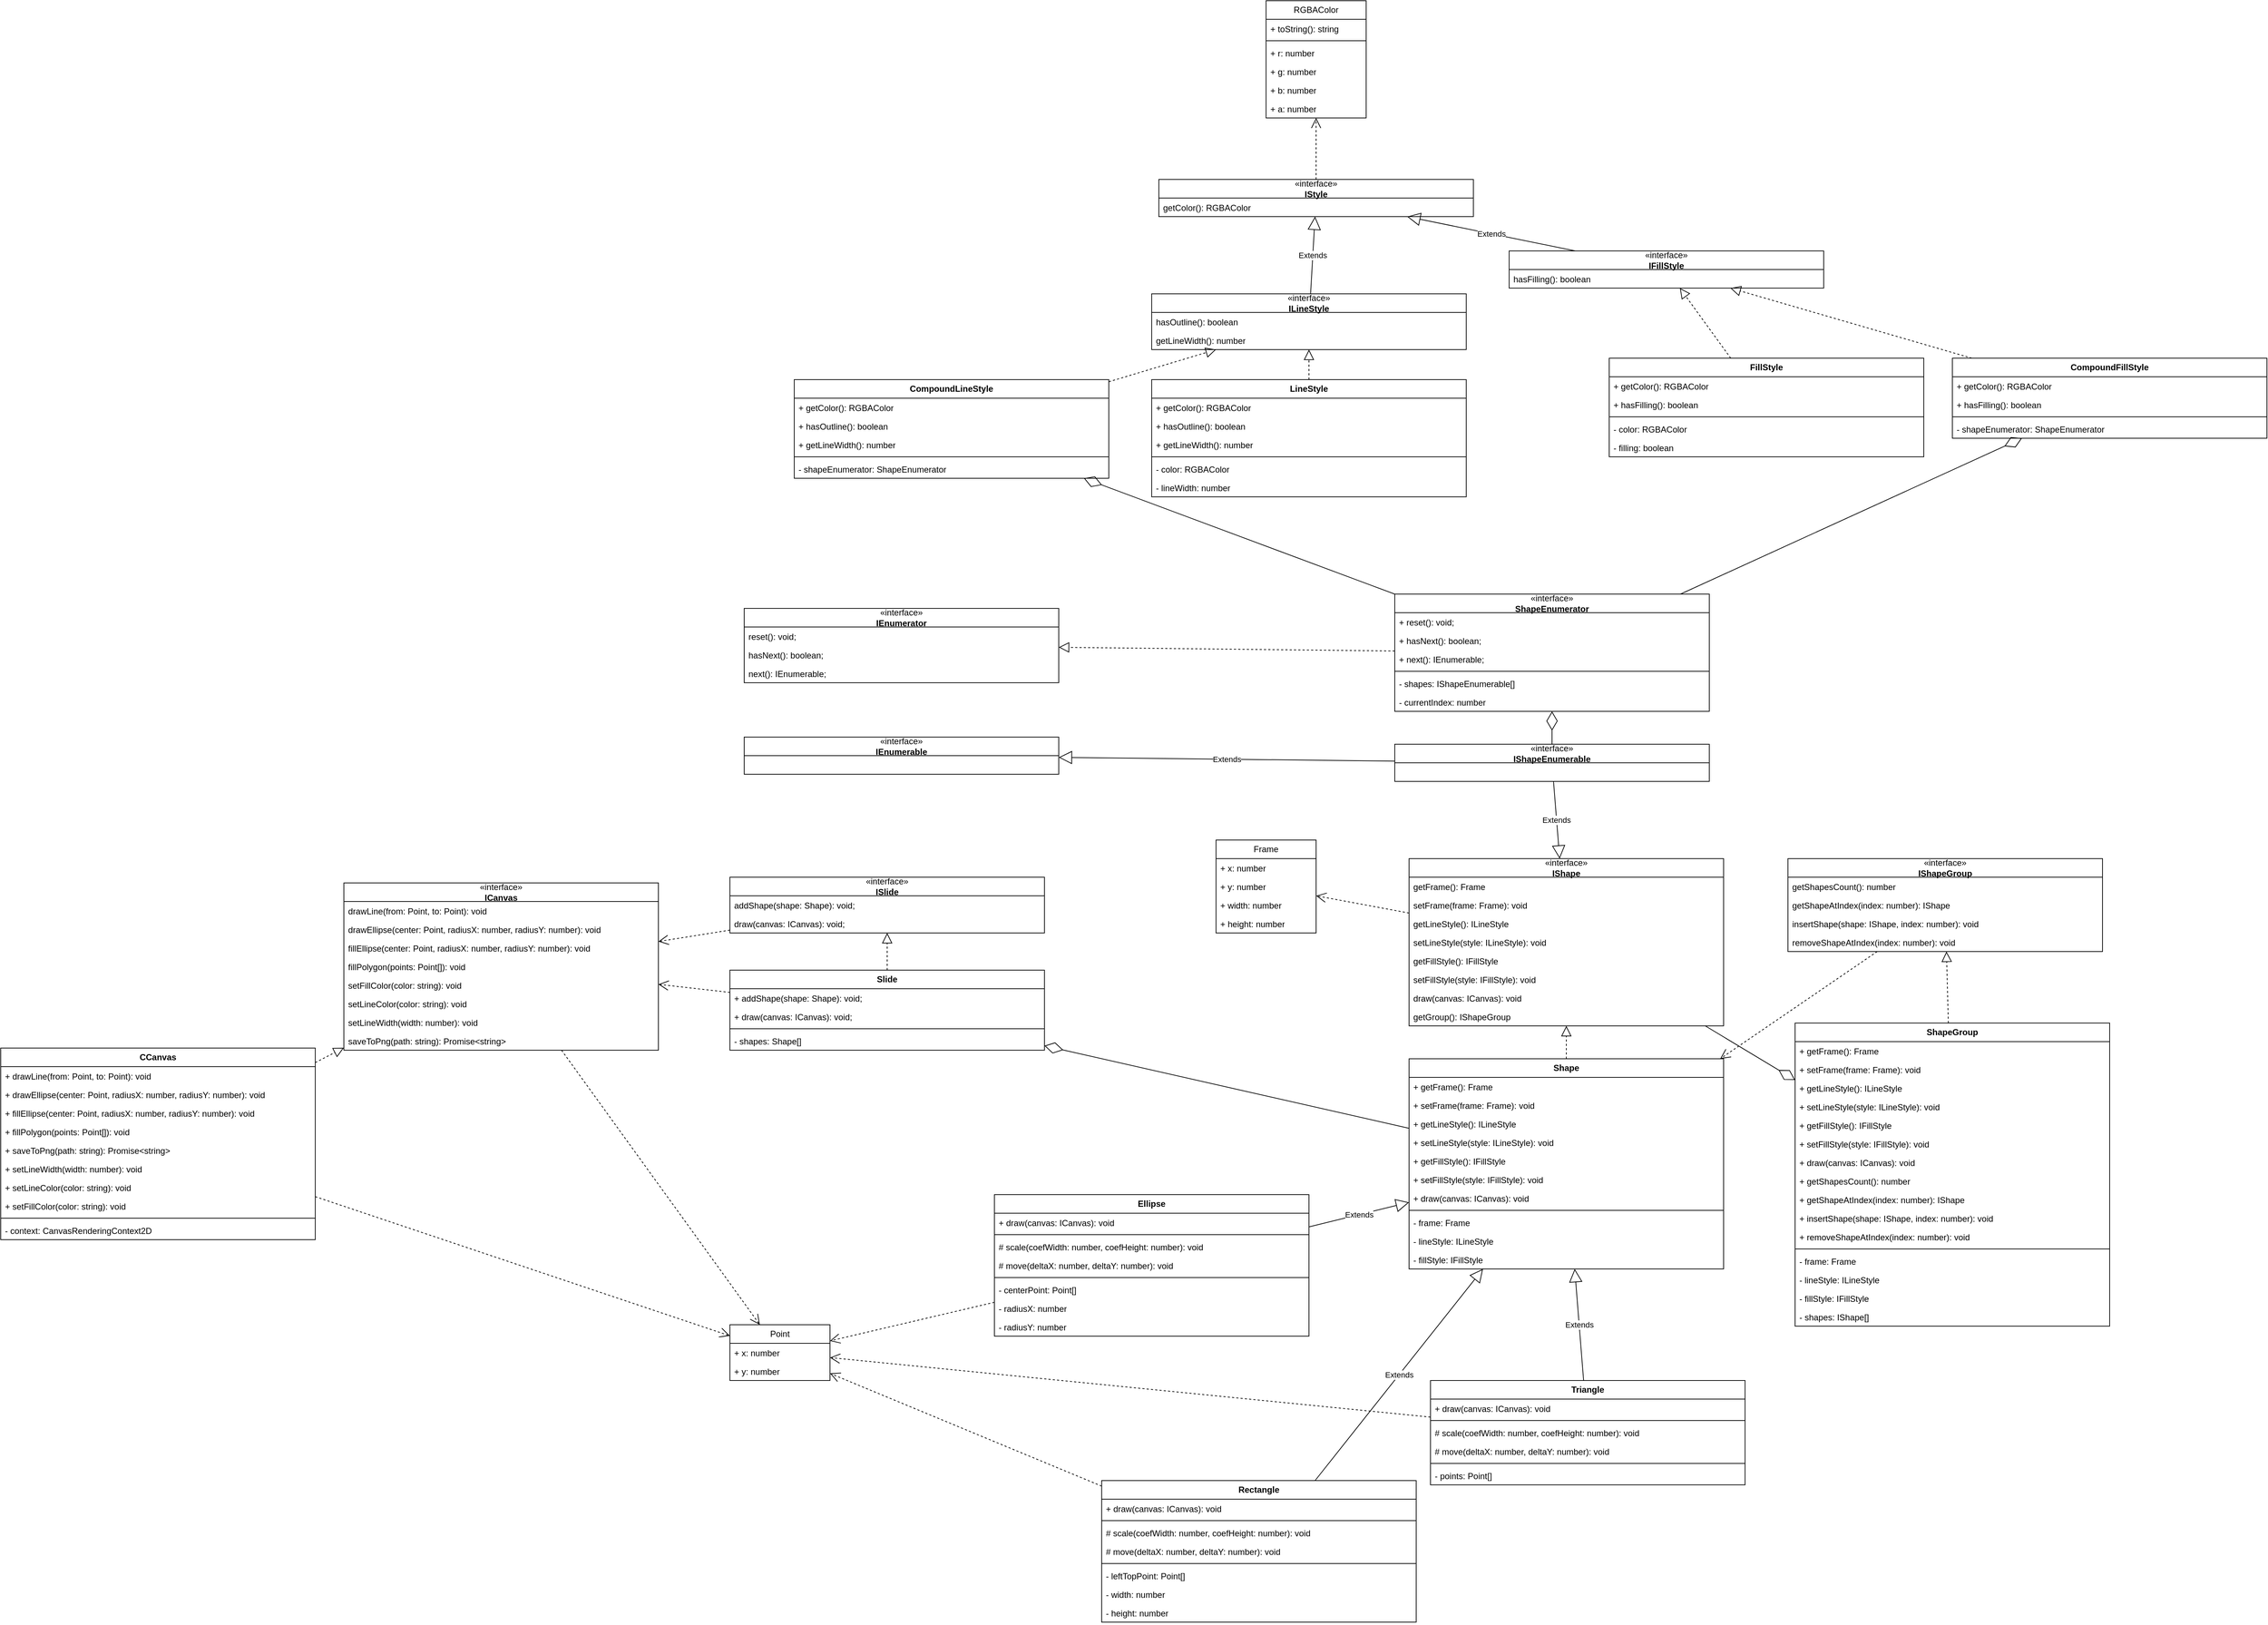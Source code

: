 <mxfile version="22.0.8" type="device">
  <diagram name="Страница — 1" id="yAGA-Q6XekmoFB_qAusQ">
    <mxGraphModel dx="3695" dy="1528" grid="1" gridSize="10" guides="1" tooltips="1" connect="1" arrows="1" fold="1" page="1" pageScale="1" pageWidth="827" pageHeight="1169" math="0" shadow="0">
      <root>
        <mxCell id="0" />
        <mxCell id="1" parent="0" />
        <mxCell id="E-KndAGt-GvtV74VVO-N-52" value="«interface»&lt;br style=&quot;border-color: var(--border-color);&quot;&gt;&lt;b&gt;ICanvas&lt;/b&gt;" style="swimlane;fontStyle=0;childLayout=stackLayout;horizontal=1;startSize=26;fillColor=none;horizontalStack=0;resizeParent=1;resizeParentMax=0;resizeLast=0;collapsible=1;marginBottom=0;whiteSpace=wrap;html=1;" parent="1" vertex="1">
          <mxGeometry x="-290" y="1334" width="440" height="234" as="geometry" />
        </mxCell>
        <mxCell id="E-KndAGt-GvtV74VVO-N-53" value="drawLine(from: Point, to: Point): void" style="text;strokeColor=none;fillColor=none;align=left;verticalAlign=top;spacingLeft=4;spacingRight=4;overflow=hidden;rotatable=0;points=[[0,0.5],[1,0.5]];portConstraint=eastwest;whiteSpace=wrap;html=1;" parent="E-KndAGt-GvtV74VVO-N-52" vertex="1">
          <mxGeometry y="26" width="440" height="26" as="geometry" />
        </mxCell>
        <mxCell id="E-KndAGt-GvtV74VVO-N-54" value="drawEllipse(center: Point, radiusX: number, radiusY: number): void" style="text;strokeColor=none;fillColor=none;align=left;verticalAlign=top;spacingLeft=4;spacingRight=4;overflow=hidden;rotatable=0;points=[[0,0.5],[1,0.5]];portConstraint=eastwest;whiteSpace=wrap;html=1;" parent="E-KndAGt-GvtV74VVO-N-52" vertex="1">
          <mxGeometry y="52" width="440" height="26" as="geometry" />
        </mxCell>
        <mxCell id="E-KndAGt-GvtV74VVO-N-55" value="fillEllipse(center: Point, radiusX: number, radiusY: number): void" style="text;strokeColor=none;fillColor=none;align=left;verticalAlign=top;spacingLeft=4;spacingRight=4;overflow=hidden;rotatable=0;points=[[0,0.5],[1,0.5]];portConstraint=eastwest;whiteSpace=wrap;html=1;" parent="E-KndAGt-GvtV74VVO-N-52" vertex="1">
          <mxGeometry y="78" width="440" height="26" as="geometry" />
        </mxCell>
        <mxCell id="E-KndAGt-GvtV74VVO-N-56" value="fillPolygon(points: Point[]): void" style="text;strokeColor=none;fillColor=none;align=left;verticalAlign=top;spacingLeft=4;spacingRight=4;overflow=hidden;rotatable=0;points=[[0,0.5],[1,0.5]];portConstraint=eastwest;whiteSpace=wrap;html=1;" parent="E-KndAGt-GvtV74VVO-N-52" vertex="1">
          <mxGeometry y="104" width="440" height="26" as="geometry" />
        </mxCell>
        <mxCell id="E-KndAGt-GvtV74VVO-N-57" value="setFillColor(color: string): void" style="text;strokeColor=none;fillColor=none;align=left;verticalAlign=top;spacingLeft=4;spacingRight=4;overflow=hidden;rotatable=0;points=[[0,0.5],[1,0.5]];portConstraint=eastwest;whiteSpace=wrap;html=1;" parent="E-KndAGt-GvtV74VVO-N-52" vertex="1">
          <mxGeometry y="130" width="440" height="26" as="geometry" />
        </mxCell>
        <mxCell id="E-KndAGt-GvtV74VVO-N-60" value="setLineColor(color: string): void" style="text;strokeColor=none;fillColor=none;align=left;verticalAlign=top;spacingLeft=4;spacingRight=4;overflow=hidden;rotatable=0;points=[[0,0.5],[1,0.5]];portConstraint=eastwest;whiteSpace=wrap;html=1;" parent="E-KndAGt-GvtV74VVO-N-52" vertex="1">
          <mxGeometry y="156" width="440" height="26" as="geometry" />
        </mxCell>
        <mxCell id="A06pPXZgsK9qz1Te8eEV-3" value="setLineWidth(width: number): void" style="text;strokeColor=none;fillColor=none;align=left;verticalAlign=top;spacingLeft=4;spacingRight=4;overflow=hidden;rotatable=0;points=[[0,0.5],[1,0.5]];portConstraint=eastwest;whiteSpace=wrap;html=1;" vertex="1" parent="E-KndAGt-GvtV74VVO-N-52">
          <mxGeometry y="182" width="440" height="26" as="geometry" />
        </mxCell>
        <mxCell id="A06pPXZgsK9qz1Te8eEV-4" value="saveToPng(path: string): Promise&amp;lt;string&amp;gt;" style="text;strokeColor=none;fillColor=none;align=left;verticalAlign=top;spacingLeft=4;spacingRight=4;overflow=hidden;rotatable=0;points=[[0,0.5],[1,0.5]];portConstraint=eastwest;whiteSpace=wrap;html=1;" vertex="1" parent="E-KndAGt-GvtV74VVO-N-52">
          <mxGeometry y="208" width="440" height="26" as="geometry" />
        </mxCell>
        <mxCell id="E-KndAGt-GvtV74VVO-N-61" value="&lt;b&gt;CCanvas&lt;/b&gt;" style="swimlane;fontStyle=0;childLayout=stackLayout;horizontal=1;startSize=26;fillColor=none;horizontalStack=0;resizeParent=1;resizeParentMax=0;resizeLast=0;collapsible=1;marginBottom=0;whiteSpace=wrap;html=1;" parent="1" vertex="1">
          <mxGeometry x="-770" y="1565" width="440" height="268" as="geometry" />
        </mxCell>
        <mxCell id="A06pPXZgsK9qz1Te8eEV-5" value="+&amp;nbsp;drawLine(from: Point, to: Point): void" style="text;strokeColor=none;fillColor=none;align=left;verticalAlign=top;spacingLeft=4;spacingRight=4;overflow=hidden;rotatable=0;points=[[0,0.5],[1,0.5]];portConstraint=eastwest;whiteSpace=wrap;html=1;" vertex="1" parent="E-KndAGt-GvtV74VVO-N-61">
          <mxGeometry y="26" width="440" height="26" as="geometry" />
        </mxCell>
        <mxCell id="A06pPXZgsK9qz1Te8eEV-6" value="+&amp;nbsp;drawEllipse(center: Point, radiusX: number, radiusY: number): void" style="text;strokeColor=none;fillColor=none;align=left;verticalAlign=top;spacingLeft=4;spacingRight=4;overflow=hidden;rotatable=0;points=[[0,0.5],[1,0.5]];portConstraint=eastwest;whiteSpace=wrap;html=1;" vertex="1" parent="E-KndAGt-GvtV74VVO-N-61">
          <mxGeometry y="52" width="440" height="26" as="geometry" />
        </mxCell>
        <mxCell id="A06pPXZgsK9qz1Te8eEV-7" value="+&amp;nbsp;fillEllipse(center: Point, radiusX: number, radiusY: number): void" style="text;strokeColor=none;fillColor=none;align=left;verticalAlign=top;spacingLeft=4;spacingRight=4;overflow=hidden;rotatable=0;points=[[0,0.5],[1,0.5]];portConstraint=eastwest;whiteSpace=wrap;html=1;" vertex="1" parent="E-KndAGt-GvtV74VVO-N-61">
          <mxGeometry y="78" width="440" height="26" as="geometry" />
        </mxCell>
        <mxCell id="A06pPXZgsK9qz1Te8eEV-8" value="+&amp;nbsp;fillPolygon(points: Point[]): void" style="text;strokeColor=none;fillColor=none;align=left;verticalAlign=top;spacingLeft=4;spacingRight=4;overflow=hidden;rotatable=0;points=[[0,0.5],[1,0.5]];portConstraint=eastwest;whiteSpace=wrap;html=1;" vertex="1" parent="E-KndAGt-GvtV74VVO-N-61">
          <mxGeometry y="104" width="440" height="26" as="geometry" />
        </mxCell>
        <mxCell id="A06pPXZgsK9qz1Te8eEV-12" value="+&amp;nbsp;saveToPng(path: string): Promise&amp;lt;string&amp;gt;" style="text;strokeColor=none;fillColor=none;align=left;verticalAlign=top;spacingLeft=4;spacingRight=4;overflow=hidden;rotatable=0;points=[[0,0.5],[1,0.5]];portConstraint=eastwest;whiteSpace=wrap;html=1;" vertex="1" parent="E-KndAGt-GvtV74VVO-N-61">
          <mxGeometry y="130" width="440" height="26" as="geometry" />
        </mxCell>
        <mxCell id="A06pPXZgsK9qz1Te8eEV-11" value="+&amp;nbsp;setLineWidth(width: number): void" style="text;strokeColor=none;fillColor=none;align=left;verticalAlign=top;spacingLeft=4;spacingRight=4;overflow=hidden;rotatable=0;points=[[0,0.5],[1,0.5]];portConstraint=eastwest;whiteSpace=wrap;html=1;" vertex="1" parent="E-KndAGt-GvtV74VVO-N-61">
          <mxGeometry y="156" width="440" height="26" as="geometry" />
        </mxCell>
        <mxCell id="A06pPXZgsK9qz1Te8eEV-10" value="+&amp;nbsp;setLineColor(color: string): void" style="text;strokeColor=none;fillColor=none;align=left;verticalAlign=top;spacingLeft=4;spacingRight=4;overflow=hidden;rotatable=0;points=[[0,0.5],[1,0.5]];portConstraint=eastwest;whiteSpace=wrap;html=1;" vertex="1" parent="E-KndAGt-GvtV74VVO-N-61">
          <mxGeometry y="182" width="440" height="26" as="geometry" />
        </mxCell>
        <mxCell id="A06pPXZgsK9qz1Te8eEV-9" value="+ setFillColor(color: string): void" style="text;strokeColor=none;fillColor=none;align=left;verticalAlign=top;spacingLeft=4;spacingRight=4;overflow=hidden;rotatable=0;points=[[0,0.5],[1,0.5]];portConstraint=eastwest;whiteSpace=wrap;html=1;" vertex="1" parent="E-KndAGt-GvtV74VVO-N-61">
          <mxGeometry y="208" width="440" height="26" as="geometry" />
        </mxCell>
        <mxCell id="E-KndAGt-GvtV74VVO-N-73" value="" style="line;strokeWidth=1;fillColor=none;align=left;verticalAlign=middle;spacingTop=-1;spacingLeft=3;spacingRight=3;rotatable=0;labelPosition=right;points=[];portConstraint=eastwest;strokeColor=inherit;" parent="E-KndAGt-GvtV74VVO-N-61" vertex="1">
          <mxGeometry y="234" width="440" height="8" as="geometry" />
        </mxCell>
        <mxCell id="E-KndAGt-GvtV74VVO-N-75" value="-&amp;nbsp;context&lt;span style=&quot;background-color: initial;&quot;&gt;:&amp;nbsp;&lt;/span&gt;CanvasRenderingContext2D" style="text;strokeColor=none;fillColor=none;align=left;verticalAlign=top;spacingLeft=4;spacingRight=4;overflow=hidden;rotatable=0;points=[[0,0.5],[1,0.5]];portConstraint=eastwest;whiteSpace=wrap;html=1;" parent="E-KndAGt-GvtV74VVO-N-61" vertex="1">
          <mxGeometry y="242" width="440" height="26" as="geometry" />
        </mxCell>
        <mxCell id="A06pPXZgsK9qz1Te8eEV-17" value="Point" style="swimlane;fontStyle=0;childLayout=stackLayout;horizontal=1;startSize=26;fillColor=none;horizontalStack=0;resizeParent=1;resizeParentMax=0;resizeLast=0;collapsible=1;marginBottom=0;whiteSpace=wrap;html=1;" vertex="1" parent="1">
          <mxGeometry x="250" y="1952" width="140" height="78" as="geometry" />
        </mxCell>
        <mxCell id="A06pPXZgsK9qz1Te8eEV-18" value="+ x: number" style="text;strokeColor=none;fillColor=none;align=left;verticalAlign=top;spacingLeft=4;spacingRight=4;overflow=hidden;rotatable=0;points=[[0,0.5],[1,0.5]];portConstraint=eastwest;whiteSpace=wrap;html=1;" vertex="1" parent="A06pPXZgsK9qz1Te8eEV-17">
          <mxGeometry y="26" width="140" height="26" as="geometry" />
        </mxCell>
        <mxCell id="A06pPXZgsK9qz1Te8eEV-21" value="+ y: number" style="text;strokeColor=none;fillColor=none;align=left;verticalAlign=top;spacingLeft=4;spacingRight=4;overflow=hidden;rotatable=0;points=[[0,0.5],[1,0.5]];portConstraint=eastwest;whiteSpace=wrap;html=1;" vertex="1" parent="A06pPXZgsK9qz1Te8eEV-17">
          <mxGeometry y="52" width="140" height="26" as="geometry" />
        </mxCell>
        <mxCell id="A06pPXZgsK9qz1Te8eEV-22" value="" style="endArrow=open;endSize=12;dashed=1;html=1;rounded=0;" edge="1" parent="1" source="E-KndAGt-GvtV74VVO-N-61" target="A06pPXZgsK9qz1Te8eEV-17">
          <mxGeometry width="160" relative="1" as="geometry">
            <mxPoint x="-160" y="1030" as="sourcePoint" />
            <mxPoint y="1030" as="targetPoint" />
          </mxGeometry>
        </mxCell>
        <mxCell id="A06pPXZgsK9qz1Te8eEV-23" value="" style="endArrow=open;endSize=12;dashed=1;html=1;rounded=0;" edge="1" parent="1" source="E-KndAGt-GvtV74VVO-N-52" target="A06pPXZgsK9qz1Te8eEV-17">
          <mxGeometry width="160" relative="1" as="geometry">
            <mxPoint x="-230" y="1027" as="sourcePoint" />
            <mxPoint x="-70" y="1001" as="targetPoint" />
          </mxGeometry>
        </mxCell>
        <mxCell id="A06pPXZgsK9qz1Te8eEV-24" value="RGBAColor" style="swimlane;fontStyle=0;childLayout=stackLayout;horizontal=1;startSize=26;fillColor=none;horizontalStack=0;resizeParent=1;resizeParentMax=0;resizeLast=0;collapsible=1;marginBottom=0;whiteSpace=wrap;html=1;" vertex="1" parent="1">
          <mxGeometry x="1000" y="100" width="140" height="164" as="geometry" />
        </mxCell>
        <mxCell id="A06pPXZgsK9qz1Te8eEV-29" value="+ toString(): string" style="text;strokeColor=none;fillColor=none;align=left;verticalAlign=top;spacingLeft=4;spacingRight=4;overflow=hidden;rotatable=0;points=[[0,0.5],[1,0.5]];portConstraint=eastwest;whiteSpace=wrap;html=1;" vertex="1" parent="A06pPXZgsK9qz1Te8eEV-24">
          <mxGeometry y="26" width="140" height="26" as="geometry" />
        </mxCell>
        <mxCell id="A06pPXZgsK9qz1Te8eEV-36" value="" style="line;strokeWidth=1;fillColor=none;align=left;verticalAlign=middle;spacingTop=-1;spacingLeft=3;spacingRight=3;rotatable=0;labelPosition=right;points=[];portConstraint=eastwest;strokeColor=inherit;" vertex="1" parent="A06pPXZgsK9qz1Te8eEV-24">
          <mxGeometry y="52" width="140" height="8" as="geometry" />
        </mxCell>
        <mxCell id="A06pPXZgsK9qz1Te8eEV-25" value="+ r: number" style="text;strokeColor=none;fillColor=none;align=left;verticalAlign=top;spacingLeft=4;spacingRight=4;overflow=hidden;rotatable=0;points=[[0,0.5],[1,0.5]];portConstraint=eastwest;whiteSpace=wrap;html=1;" vertex="1" parent="A06pPXZgsK9qz1Te8eEV-24">
          <mxGeometry y="60" width="140" height="26" as="geometry" />
        </mxCell>
        <mxCell id="A06pPXZgsK9qz1Te8eEV-26" value="+ g: number" style="text;strokeColor=none;fillColor=none;align=left;verticalAlign=top;spacingLeft=4;spacingRight=4;overflow=hidden;rotatable=0;points=[[0,0.5],[1,0.5]];portConstraint=eastwest;whiteSpace=wrap;html=1;" vertex="1" parent="A06pPXZgsK9qz1Te8eEV-24">
          <mxGeometry y="86" width="140" height="26" as="geometry" />
        </mxCell>
        <mxCell id="A06pPXZgsK9qz1Te8eEV-27" value="+ b: number" style="text;strokeColor=none;fillColor=none;align=left;verticalAlign=top;spacingLeft=4;spacingRight=4;overflow=hidden;rotatable=0;points=[[0,0.5],[1,0.5]];portConstraint=eastwest;whiteSpace=wrap;html=1;" vertex="1" parent="A06pPXZgsK9qz1Te8eEV-24">
          <mxGeometry y="112" width="140" height="26" as="geometry" />
        </mxCell>
        <mxCell id="A06pPXZgsK9qz1Te8eEV-28" value="+ a: number" style="text;strokeColor=none;fillColor=none;align=left;verticalAlign=top;spacingLeft=4;spacingRight=4;overflow=hidden;rotatable=0;points=[[0,0.5],[1,0.5]];portConstraint=eastwest;whiteSpace=wrap;html=1;" vertex="1" parent="A06pPXZgsK9qz1Te8eEV-24">
          <mxGeometry y="138" width="140" height="26" as="geometry" />
        </mxCell>
        <mxCell id="A06pPXZgsK9qz1Te8eEV-30" value="Frame" style="swimlane;fontStyle=0;childLayout=stackLayout;horizontal=1;startSize=26;fillColor=none;horizontalStack=0;resizeParent=1;resizeParentMax=0;resizeLast=0;collapsible=1;marginBottom=0;whiteSpace=wrap;html=1;" vertex="1" parent="1">
          <mxGeometry x="930" y="1274" width="140" height="130" as="geometry" />
        </mxCell>
        <mxCell id="A06pPXZgsK9qz1Te8eEV-31" value="+ x: number" style="text;strokeColor=none;fillColor=none;align=left;verticalAlign=top;spacingLeft=4;spacingRight=4;overflow=hidden;rotatable=0;points=[[0,0.5],[1,0.5]];portConstraint=eastwest;whiteSpace=wrap;html=1;" vertex="1" parent="A06pPXZgsK9qz1Te8eEV-30">
          <mxGeometry y="26" width="140" height="26" as="geometry" />
        </mxCell>
        <mxCell id="A06pPXZgsK9qz1Te8eEV-32" value="+ y: number" style="text;strokeColor=none;fillColor=none;align=left;verticalAlign=top;spacingLeft=4;spacingRight=4;overflow=hidden;rotatable=0;points=[[0,0.5],[1,0.5]];portConstraint=eastwest;whiteSpace=wrap;html=1;" vertex="1" parent="A06pPXZgsK9qz1Te8eEV-30">
          <mxGeometry y="52" width="140" height="26" as="geometry" />
        </mxCell>
        <mxCell id="A06pPXZgsK9qz1Te8eEV-33" value="+ width: number" style="text;strokeColor=none;fillColor=none;align=left;verticalAlign=top;spacingLeft=4;spacingRight=4;overflow=hidden;rotatable=0;points=[[0,0.5],[1,0.5]];portConstraint=eastwest;whiteSpace=wrap;html=1;" vertex="1" parent="A06pPXZgsK9qz1Te8eEV-30">
          <mxGeometry y="78" width="140" height="26" as="geometry" />
        </mxCell>
        <mxCell id="A06pPXZgsK9qz1Te8eEV-34" value="+ height: number" style="text;strokeColor=none;fillColor=none;align=left;verticalAlign=top;spacingLeft=4;spacingRight=4;overflow=hidden;rotatable=0;points=[[0,0.5],[1,0.5]];portConstraint=eastwest;whiteSpace=wrap;html=1;" vertex="1" parent="A06pPXZgsK9qz1Te8eEV-30">
          <mxGeometry y="104" width="140" height="26" as="geometry" />
        </mxCell>
        <mxCell id="A06pPXZgsK9qz1Te8eEV-46" value="«interface»&lt;br style=&quot;border-color: var(--border-color);&quot;&gt;&lt;b&gt;IStyle&lt;/b&gt;" style="swimlane;fontStyle=0;childLayout=stackLayout;horizontal=1;startSize=26;fillColor=none;horizontalStack=0;resizeParent=1;resizeParentMax=0;resizeLast=0;collapsible=1;marginBottom=0;whiteSpace=wrap;html=1;" vertex="1" parent="1">
          <mxGeometry x="850" y="350" width="440" height="52" as="geometry" />
        </mxCell>
        <mxCell id="A06pPXZgsK9qz1Te8eEV-47" value="getColor(): RGBAColor" style="text;strokeColor=none;fillColor=none;align=left;verticalAlign=top;spacingLeft=4;spacingRight=4;overflow=hidden;rotatable=0;points=[[0,0.5],[1,0.5]];portConstraint=eastwest;whiteSpace=wrap;html=1;" vertex="1" parent="A06pPXZgsK9qz1Te8eEV-46">
          <mxGeometry y="26" width="440" height="26" as="geometry" />
        </mxCell>
        <mxCell id="A06pPXZgsK9qz1Te8eEV-48" value="«interface»&lt;br style=&quot;border-color: var(--border-color);&quot;&gt;&lt;b&gt;ILineStyle&lt;/b&gt;" style="swimlane;fontStyle=0;childLayout=stackLayout;horizontal=1;startSize=26;fillColor=none;horizontalStack=0;resizeParent=1;resizeParentMax=0;resizeLast=0;collapsible=1;marginBottom=0;whiteSpace=wrap;html=1;" vertex="1" parent="1">
          <mxGeometry x="840" y="510" width="440" height="78" as="geometry" />
        </mxCell>
        <mxCell id="A06pPXZgsK9qz1Te8eEV-49" value="hasOutline(): boolean" style="text;strokeColor=none;fillColor=none;align=left;verticalAlign=top;spacingLeft=4;spacingRight=4;overflow=hidden;rotatable=0;points=[[0,0.5],[1,0.5]];portConstraint=eastwest;whiteSpace=wrap;html=1;" vertex="1" parent="A06pPXZgsK9qz1Te8eEV-48">
          <mxGeometry y="26" width="440" height="26" as="geometry" />
        </mxCell>
        <mxCell id="A06pPXZgsK9qz1Te8eEV-50" value="getLineWidth(): number" style="text;strokeColor=none;fillColor=none;align=left;verticalAlign=top;spacingLeft=4;spacingRight=4;overflow=hidden;rotatable=0;points=[[0,0.5],[1,0.5]];portConstraint=eastwest;whiteSpace=wrap;html=1;" vertex="1" parent="A06pPXZgsK9qz1Te8eEV-48">
          <mxGeometry y="52" width="440" height="26" as="geometry" />
        </mxCell>
        <mxCell id="A06pPXZgsK9qz1Te8eEV-51" value="«interface»&lt;br style=&quot;border-color: var(--border-color);&quot;&gt;&lt;b&gt;IFillStyle&lt;/b&gt;" style="swimlane;fontStyle=0;childLayout=stackLayout;horizontal=1;startSize=26;fillColor=none;horizontalStack=0;resizeParent=1;resizeParentMax=0;resizeLast=0;collapsible=1;marginBottom=0;whiteSpace=wrap;html=1;" vertex="1" parent="1">
          <mxGeometry x="1340" y="450" width="440" height="52" as="geometry" />
        </mxCell>
        <mxCell id="A06pPXZgsK9qz1Te8eEV-52" value="hasFilling(): boolean" style="text;strokeColor=none;fillColor=none;align=left;verticalAlign=top;spacingLeft=4;spacingRight=4;overflow=hidden;rotatable=0;points=[[0,0.5],[1,0.5]];portConstraint=eastwest;whiteSpace=wrap;html=1;" vertex="1" parent="A06pPXZgsK9qz1Te8eEV-51">
          <mxGeometry y="26" width="440" height="26" as="geometry" />
        </mxCell>
        <mxCell id="A06pPXZgsK9qz1Te8eEV-54" value="Extends" style="endArrow=block;endSize=16;endFill=0;html=1;rounded=0;" edge="1" parent="1" source="A06pPXZgsK9qz1Te8eEV-48" target="A06pPXZgsK9qz1Te8eEV-46">
          <mxGeometry width="160" relative="1" as="geometry">
            <mxPoint x="980" y="660" as="sourcePoint" />
            <mxPoint x="1140" y="660" as="targetPoint" />
          </mxGeometry>
        </mxCell>
        <mxCell id="A06pPXZgsK9qz1Te8eEV-55" value="Extends" style="endArrow=block;endSize=16;endFill=0;html=1;rounded=0;" edge="1" parent="1" source="A06pPXZgsK9qz1Te8eEV-51" target="A06pPXZgsK9qz1Te8eEV-46">
          <mxGeometry width="160" relative="1" as="geometry">
            <mxPoint x="1072" y="520" as="sourcePoint" />
            <mxPoint x="1078" y="412" as="targetPoint" />
          </mxGeometry>
        </mxCell>
        <mxCell id="A06pPXZgsK9qz1Te8eEV-56" value="&lt;b&gt;LineStyle&lt;/b&gt;" style="swimlane;fontStyle=0;childLayout=stackLayout;horizontal=1;startSize=26;fillColor=none;horizontalStack=0;resizeParent=1;resizeParentMax=0;resizeLast=0;collapsible=1;marginBottom=0;whiteSpace=wrap;html=1;" vertex="1" parent="1">
          <mxGeometry x="840" y="630" width="440" height="164" as="geometry" />
        </mxCell>
        <mxCell id="A06pPXZgsK9qz1Te8eEV-57" value="+&amp;nbsp;getColor(): RGBAColor" style="text;strokeColor=none;fillColor=none;align=left;verticalAlign=top;spacingLeft=4;spacingRight=4;overflow=hidden;rotatable=0;points=[[0,0.5],[1,0.5]];portConstraint=eastwest;whiteSpace=wrap;html=1;" vertex="1" parent="A06pPXZgsK9qz1Te8eEV-56">
          <mxGeometry y="26" width="440" height="26" as="geometry" />
        </mxCell>
        <mxCell id="A06pPXZgsK9qz1Te8eEV-62" value="+&amp;nbsp;hasOutline(): boolean" style="text;strokeColor=none;fillColor=none;align=left;verticalAlign=top;spacingLeft=4;spacingRight=4;overflow=hidden;rotatable=0;points=[[0,0.5],[1,0.5]];portConstraint=eastwest;whiteSpace=wrap;html=1;" vertex="1" parent="A06pPXZgsK9qz1Te8eEV-56">
          <mxGeometry y="52" width="440" height="26" as="geometry" />
        </mxCell>
        <mxCell id="A06pPXZgsK9qz1Te8eEV-64" value="+ getLineWidth(): number" style="text;strokeColor=none;fillColor=none;align=left;verticalAlign=top;spacingLeft=4;spacingRight=4;overflow=hidden;rotatable=0;points=[[0,0.5],[1,0.5]];portConstraint=eastwest;whiteSpace=wrap;html=1;" vertex="1" parent="A06pPXZgsK9qz1Te8eEV-56">
          <mxGeometry y="78" width="440" height="26" as="geometry" />
        </mxCell>
        <mxCell id="A06pPXZgsK9qz1Te8eEV-65" value="" style="line;strokeWidth=1;fillColor=none;align=left;verticalAlign=middle;spacingTop=-1;spacingLeft=3;spacingRight=3;rotatable=0;labelPosition=right;points=[];portConstraint=eastwest;strokeColor=inherit;" vertex="1" parent="A06pPXZgsK9qz1Te8eEV-56">
          <mxGeometry y="104" width="440" height="8" as="geometry" />
        </mxCell>
        <mxCell id="A06pPXZgsK9qz1Te8eEV-66" value="-&amp;nbsp;color&lt;span style=&quot;background-color: initial;&quot;&gt;:&amp;nbsp;&lt;/span&gt;RGBAColor" style="text;strokeColor=none;fillColor=none;align=left;verticalAlign=top;spacingLeft=4;spacingRight=4;overflow=hidden;rotatable=0;points=[[0,0.5],[1,0.5]];portConstraint=eastwest;whiteSpace=wrap;html=1;" vertex="1" parent="A06pPXZgsK9qz1Te8eEV-56">
          <mxGeometry y="112" width="440" height="26" as="geometry" />
        </mxCell>
        <mxCell id="A06pPXZgsK9qz1Te8eEV-67" value="-&amp;nbsp;lineWidth&lt;span style=&quot;background-color: initial;&quot;&gt;:&amp;nbsp;&lt;/span&gt;number" style="text;strokeColor=none;fillColor=none;align=left;verticalAlign=top;spacingLeft=4;spacingRight=4;overflow=hidden;rotatable=0;points=[[0,0.5],[1,0.5]];portConstraint=eastwest;whiteSpace=wrap;html=1;" vertex="1" parent="A06pPXZgsK9qz1Te8eEV-56">
          <mxGeometry y="138" width="440" height="26" as="geometry" />
        </mxCell>
        <mxCell id="A06pPXZgsK9qz1Te8eEV-68" value="" style="endArrow=block;dashed=1;endFill=0;endSize=12;html=1;rounded=0;" edge="1" parent="1" source="A06pPXZgsK9qz1Te8eEV-56" target="A06pPXZgsK9qz1Te8eEV-48">
          <mxGeometry width="160" relative="1" as="geometry">
            <mxPoint x="1170" y="780" as="sourcePoint" />
            <mxPoint x="1330" y="780" as="targetPoint" />
          </mxGeometry>
        </mxCell>
        <mxCell id="A06pPXZgsK9qz1Te8eEV-69" value="&lt;b&gt;FillStyle&lt;/b&gt;" style="swimlane;fontStyle=0;childLayout=stackLayout;horizontal=1;startSize=26;fillColor=none;horizontalStack=0;resizeParent=1;resizeParentMax=0;resizeLast=0;collapsible=1;marginBottom=0;whiteSpace=wrap;html=1;" vertex="1" parent="1">
          <mxGeometry x="1480" y="600" width="440" height="138" as="geometry" />
        </mxCell>
        <mxCell id="A06pPXZgsK9qz1Te8eEV-70" value="+&amp;nbsp;getColor(): RGBAColor" style="text;strokeColor=none;fillColor=none;align=left;verticalAlign=top;spacingLeft=4;spacingRight=4;overflow=hidden;rotatable=0;points=[[0,0.5],[1,0.5]];portConstraint=eastwest;whiteSpace=wrap;html=1;" vertex="1" parent="A06pPXZgsK9qz1Te8eEV-69">
          <mxGeometry y="26" width="440" height="26" as="geometry" />
        </mxCell>
        <mxCell id="A06pPXZgsK9qz1Te8eEV-71" value="+&amp;nbsp;hasFilling(): boolean" style="text;strokeColor=none;fillColor=none;align=left;verticalAlign=top;spacingLeft=4;spacingRight=4;overflow=hidden;rotatable=0;points=[[0,0.5],[1,0.5]];portConstraint=eastwest;whiteSpace=wrap;html=1;" vertex="1" parent="A06pPXZgsK9qz1Te8eEV-69">
          <mxGeometry y="52" width="440" height="26" as="geometry" />
        </mxCell>
        <mxCell id="A06pPXZgsK9qz1Te8eEV-73" value="" style="line;strokeWidth=1;fillColor=none;align=left;verticalAlign=middle;spacingTop=-1;spacingLeft=3;spacingRight=3;rotatable=0;labelPosition=right;points=[];portConstraint=eastwest;strokeColor=inherit;" vertex="1" parent="A06pPXZgsK9qz1Te8eEV-69">
          <mxGeometry y="78" width="440" height="8" as="geometry" />
        </mxCell>
        <mxCell id="A06pPXZgsK9qz1Te8eEV-74" value="-&amp;nbsp;color&lt;span style=&quot;background-color: initial;&quot;&gt;:&amp;nbsp;&lt;/span&gt;RGBAColor" style="text;strokeColor=none;fillColor=none;align=left;verticalAlign=top;spacingLeft=4;spacingRight=4;overflow=hidden;rotatable=0;points=[[0,0.5],[1,0.5]];portConstraint=eastwest;whiteSpace=wrap;html=1;" vertex="1" parent="A06pPXZgsK9qz1Te8eEV-69">
          <mxGeometry y="86" width="440" height="26" as="geometry" />
        </mxCell>
        <mxCell id="A06pPXZgsK9qz1Te8eEV-75" value="-&amp;nbsp;filling&lt;span style=&quot;background-color: initial;&quot;&gt;:&amp;nbsp;&lt;/span&gt;boolean" style="text;strokeColor=none;fillColor=none;align=left;verticalAlign=top;spacingLeft=4;spacingRight=4;overflow=hidden;rotatable=0;points=[[0,0.5],[1,0.5]];portConstraint=eastwest;whiteSpace=wrap;html=1;" vertex="1" parent="A06pPXZgsK9qz1Te8eEV-69">
          <mxGeometry y="112" width="440" height="26" as="geometry" />
        </mxCell>
        <mxCell id="A06pPXZgsK9qz1Te8eEV-77" value="«interface»&lt;br style=&quot;border-color: var(--border-color);&quot;&gt;&lt;b&gt;IEnumerable&lt;/b&gt;" style="swimlane;fontStyle=0;childLayout=stackLayout;horizontal=1;startSize=26;fillColor=none;horizontalStack=0;resizeParent=1;resizeParentMax=0;resizeLast=0;collapsible=1;marginBottom=0;whiteSpace=wrap;html=1;" vertex="1" parent="1">
          <mxGeometry x="270" y="1130" width="440" height="52" as="geometry" />
        </mxCell>
        <mxCell id="A06pPXZgsK9qz1Te8eEV-81" value="«interface»&lt;br style=&quot;border-color: var(--border-color);&quot;&gt;&lt;b&gt;IEnumerator&lt;/b&gt;" style="swimlane;fontStyle=0;childLayout=stackLayout;horizontal=1;startSize=26;fillColor=none;horizontalStack=0;resizeParent=1;resizeParentMax=0;resizeLast=0;collapsible=1;marginBottom=0;whiteSpace=wrap;html=1;" vertex="1" parent="1">
          <mxGeometry x="270" y="950" width="440" height="104" as="geometry" />
        </mxCell>
        <mxCell id="A06pPXZgsK9qz1Te8eEV-82" value="reset(): void;" style="text;strokeColor=none;fillColor=none;align=left;verticalAlign=top;spacingLeft=4;spacingRight=4;overflow=hidden;rotatable=0;points=[[0,0.5],[1,0.5]];portConstraint=eastwest;whiteSpace=wrap;html=1;" vertex="1" parent="A06pPXZgsK9qz1Te8eEV-81">
          <mxGeometry y="26" width="440" height="26" as="geometry" />
        </mxCell>
        <mxCell id="A06pPXZgsK9qz1Te8eEV-83" value="hasNext(): boolean;" style="text;strokeColor=none;fillColor=none;align=left;verticalAlign=top;spacingLeft=4;spacingRight=4;overflow=hidden;rotatable=0;points=[[0,0.5],[1,0.5]];portConstraint=eastwest;whiteSpace=wrap;html=1;" vertex="1" parent="A06pPXZgsK9qz1Te8eEV-81">
          <mxGeometry y="52" width="440" height="26" as="geometry" />
        </mxCell>
        <mxCell id="A06pPXZgsK9qz1Te8eEV-84" value="next():&amp;nbsp;&lt;span style=&quot;border-color: var(--border-color); text-align: center;&quot;&gt;IEnumerable&lt;/span&gt;;" style="text;strokeColor=none;fillColor=none;align=left;verticalAlign=top;spacingLeft=4;spacingRight=4;overflow=hidden;rotatable=0;points=[[0,0.5],[1,0.5]];portConstraint=eastwest;whiteSpace=wrap;html=1;" vertex="1" parent="A06pPXZgsK9qz1Te8eEV-81">
          <mxGeometry y="78" width="440" height="26" as="geometry" />
        </mxCell>
        <mxCell id="A06pPXZgsK9qz1Te8eEV-86" value="&lt;b&gt;CompoundLineStyle&lt;/b&gt;" style="swimlane;fontStyle=0;childLayout=stackLayout;horizontal=1;startSize=26;fillColor=none;horizontalStack=0;resizeParent=1;resizeParentMax=0;resizeLast=0;collapsible=1;marginBottom=0;whiteSpace=wrap;html=1;" vertex="1" parent="1">
          <mxGeometry x="340" y="630" width="440" height="138" as="geometry" />
        </mxCell>
        <mxCell id="A06pPXZgsK9qz1Te8eEV-87" value="+&amp;nbsp;getColor(): RGBAColor" style="text;strokeColor=none;fillColor=none;align=left;verticalAlign=top;spacingLeft=4;spacingRight=4;overflow=hidden;rotatable=0;points=[[0,0.5],[1,0.5]];portConstraint=eastwest;whiteSpace=wrap;html=1;" vertex="1" parent="A06pPXZgsK9qz1Te8eEV-86">
          <mxGeometry y="26" width="440" height="26" as="geometry" />
        </mxCell>
        <mxCell id="A06pPXZgsK9qz1Te8eEV-88" value="+&amp;nbsp;hasOutline(): boolean" style="text;strokeColor=none;fillColor=none;align=left;verticalAlign=top;spacingLeft=4;spacingRight=4;overflow=hidden;rotatable=0;points=[[0,0.5],[1,0.5]];portConstraint=eastwest;whiteSpace=wrap;html=1;" vertex="1" parent="A06pPXZgsK9qz1Te8eEV-86">
          <mxGeometry y="52" width="440" height="26" as="geometry" />
        </mxCell>
        <mxCell id="A06pPXZgsK9qz1Te8eEV-89" value="+ getLineWidth(): number" style="text;strokeColor=none;fillColor=none;align=left;verticalAlign=top;spacingLeft=4;spacingRight=4;overflow=hidden;rotatable=0;points=[[0,0.5],[1,0.5]];portConstraint=eastwest;whiteSpace=wrap;html=1;" vertex="1" parent="A06pPXZgsK9qz1Te8eEV-86">
          <mxGeometry y="78" width="440" height="26" as="geometry" />
        </mxCell>
        <mxCell id="A06pPXZgsK9qz1Te8eEV-90" value="" style="line;strokeWidth=1;fillColor=none;align=left;verticalAlign=middle;spacingTop=-1;spacingLeft=3;spacingRight=3;rotatable=0;labelPosition=right;points=[];portConstraint=eastwest;strokeColor=inherit;" vertex="1" parent="A06pPXZgsK9qz1Te8eEV-86">
          <mxGeometry y="104" width="440" height="8" as="geometry" />
        </mxCell>
        <mxCell id="A06pPXZgsK9qz1Te8eEV-93" value="-&amp;nbsp;shapeEnumerator&lt;span style=&quot;background-color: initial;&quot;&gt;:&amp;nbsp;&lt;/span&gt;ShapeEnumerator" style="text;strokeColor=none;fillColor=none;align=left;verticalAlign=top;spacingLeft=4;spacingRight=4;overflow=hidden;rotatable=0;points=[[0,0.5],[1,0.5]];portConstraint=eastwest;whiteSpace=wrap;html=1;" vertex="1" parent="A06pPXZgsK9qz1Te8eEV-86">
          <mxGeometry y="112" width="440" height="26" as="geometry" />
        </mxCell>
        <mxCell id="A06pPXZgsK9qz1Te8eEV-94" value="&lt;b&gt;CompoundFillStyle&lt;/b&gt;" style="swimlane;fontStyle=0;childLayout=stackLayout;horizontal=1;startSize=26;fillColor=none;horizontalStack=0;resizeParent=1;resizeParentMax=0;resizeLast=0;collapsible=1;marginBottom=0;whiteSpace=wrap;html=1;" vertex="1" parent="1">
          <mxGeometry x="1960" y="600" width="440" height="112" as="geometry" />
        </mxCell>
        <mxCell id="A06pPXZgsK9qz1Te8eEV-95" value="+&amp;nbsp;getColor(): RGBAColor" style="text;strokeColor=none;fillColor=none;align=left;verticalAlign=top;spacingLeft=4;spacingRight=4;overflow=hidden;rotatable=0;points=[[0,0.5],[1,0.5]];portConstraint=eastwest;whiteSpace=wrap;html=1;" vertex="1" parent="A06pPXZgsK9qz1Te8eEV-94">
          <mxGeometry y="26" width="440" height="26" as="geometry" />
        </mxCell>
        <mxCell id="A06pPXZgsK9qz1Te8eEV-96" value="+&amp;nbsp;hasFilling(): boolean" style="text;strokeColor=none;fillColor=none;align=left;verticalAlign=top;spacingLeft=4;spacingRight=4;overflow=hidden;rotatable=0;points=[[0,0.5],[1,0.5]];portConstraint=eastwest;whiteSpace=wrap;html=1;" vertex="1" parent="A06pPXZgsK9qz1Te8eEV-94">
          <mxGeometry y="52" width="440" height="26" as="geometry" />
        </mxCell>
        <mxCell id="A06pPXZgsK9qz1Te8eEV-98" value="" style="line;strokeWidth=1;fillColor=none;align=left;verticalAlign=middle;spacingTop=-1;spacingLeft=3;spacingRight=3;rotatable=0;labelPosition=right;points=[];portConstraint=eastwest;strokeColor=inherit;" vertex="1" parent="A06pPXZgsK9qz1Te8eEV-94">
          <mxGeometry y="78" width="440" height="8" as="geometry" />
        </mxCell>
        <mxCell id="A06pPXZgsK9qz1Te8eEV-99" value="-&amp;nbsp;shapeEnumerator&lt;span style=&quot;background-color: initial;&quot;&gt;:&amp;nbsp;&lt;/span&gt;ShapeEnumerator" style="text;strokeColor=none;fillColor=none;align=left;verticalAlign=top;spacingLeft=4;spacingRight=4;overflow=hidden;rotatable=0;points=[[0,0.5],[1,0.5]];portConstraint=eastwest;whiteSpace=wrap;html=1;" vertex="1" parent="A06pPXZgsK9qz1Te8eEV-94">
          <mxGeometry y="86" width="440" height="26" as="geometry" />
        </mxCell>
        <mxCell id="A06pPXZgsK9qz1Te8eEV-100" value="" style="endArrow=block;dashed=1;endFill=0;endSize=12;html=1;rounded=0;" edge="1" parent="1" source="A06pPXZgsK9qz1Te8eEV-69" target="A06pPXZgsK9qz1Te8eEV-51">
          <mxGeometry width="160" relative="1" as="geometry">
            <mxPoint x="1710" y="820" as="sourcePoint" />
            <mxPoint x="1870" y="820" as="targetPoint" />
          </mxGeometry>
        </mxCell>
        <mxCell id="A06pPXZgsK9qz1Te8eEV-101" value="" style="endArrow=block;dashed=1;endFill=0;endSize=12;html=1;rounded=0;" edge="1" parent="1" source="A06pPXZgsK9qz1Te8eEV-94" target="A06pPXZgsK9qz1Te8eEV-51">
          <mxGeometry width="160" relative="1" as="geometry">
            <mxPoint x="1660" y="610" as="sourcePoint" />
            <mxPoint x="1589" y="512" as="targetPoint" />
          </mxGeometry>
        </mxCell>
        <mxCell id="A06pPXZgsK9qz1Te8eEV-102" value="" style="endArrow=block;dashed=1;endFill=0;endSize=12;html=1;rounded=0;" edge="1" parent="1" source="A06pPXZgsK9qz1Te8eEV-86" target="A06pPXZgsK9qz1Te8eEV-48">
          <mxGeometry width="160" relative="1" as="geometry">
            <mxPoint x="1070" y="640" as="sourcePoint" />
            <mxPoint x="1070" y="598" as="targetPoint" />
          </mxGeometry>
        </mxCell>
        <mxCell id="A06pPXZgsK9qz1Te8eEV-103" value="«interface»&lt;br style=&quot;border-color: var(--border-color);&quot;&gt;&lt;b&gt;IShapeEnumerable&lt;/b&gt;" style="swimlane;fontStyle=0;childLayout=stackLayout;horizontal=1;startSize=26;fillColor=none;horizontalStack=0;resizeParent=1;resizeParentMax=0;resizeLast=0;collapsible=1;marginBottom=0;whiteSpace=wrap;html=1;" vertex="1" parent="1">
          <mxGeometry x="1180" y="1140" width="440" height="52" as="geometry" />
        </mxCell>
        <mxCell id="A06pPXZgsK9qz1Te8eEV-104" value="«interface»&lt;br style=&quot;border-color: var(--border-color);&quot;&gt;&lt;b&gt;ShapeEnumerator&lt;/b&gt;" style="swimlane;fontStyle=0;childLayout=stackLayout;horizontal=1;startSize=26;fillColor=none;horizontalStack=0;resizeParent=1;resizeParentMax=0;resizeLast=0;collapsible=1;marginBottom=0;whiteSpace=wrap;html=1;" vertex="1" parent="1">
          <mxGeometry x="1180" y="930" width="440" height="164" as="geometry" />
        </mxCell>
        <mxCell id="A06pPXZgsK9qz1Te8eEV-105" value="+ reset(): void;" style="text;strokeColor=none;fillColor=none;align=left;verticalAlign=top;spacingLeft=4;spacingRight=4;overflow=hidden;rotatable=0;points=[[0,0.5],[1,0.5]];portConstraint=eastwest;whiteSpace=wrap;html=1;" vertex="1" parent="A06pPXZgsK9qz1Te8eEV-104">
          <mxGeometry y="26" width="440" height="26" as="geometry" />
        </mxCell>
        <mxCell id="A06pPXZgsK9qz1Te8eEV-106" value="+ hasNext(): boolean;" style="text;strokeColor=none;fillColor=none;align=left;verticalAlign=top;spacingLeft=4;spacingRight=4;overflow=hidden;rotatable=0;points=[[0,0.5],[1,0.5]];portConstraint=eastwest;whiteSpace=wrap;html=1;" vertex="1" parent="A06pPXZgsK9qz1Te8eEV-104">
          <mxGeometry y="52" width="440" height="26" as="geometry" />
        </mxCell>
        <mxCell id="A06pPXZgsK9qz1Te8eEV-107" value="+ next():&amp;nbsp;&lt;span style=&quot;border-color: var(--border-color); text-align: center;&quot;&gt;IEnumerable&lt;/span&gt;;" style="text;strokeColor=none;fillColor=none;align=left;verticalAlign=top;spacingLeft=4;spacingRight=4;overflow=hidden;rotatable=0;points=[[0,0.5],[1,0.5]];portConstraint=eastwest;whiteSpace=wrap;html=1;" vertex="1" parent="A06pPXZgsK9qz1Te8eEV-104">
          <mxGeometry y="78" width="440" height="26" as="geometry" />
        </mxCell>
        <mxCell id="A06pPXZgsK9qz1Te8eEV-110" value="" style="line;strokeWidth=1;fillColor=none;align=left;verticalAlign=middle;spacingTop=-1;spacingLeft=3;spacingRight=3;rotatable=0;labelPosition=right;points=[];portConstraint=eastwest;strokeColor=inherit;" vertex="1" parent="A06pPXZgsK9qz1Te8eEV-104">
          <mxGeometry y="104" width="440" height="8" as="geometry" />
        </mxCell>
        <mxCell id="A06pPXZgsK9qz1Te8eEV-108" value="- shapes: IShapeEnumerable[]" style="text;strokeColor=none;fillColor=none;align=left;verticalAlign=top;spacingLeft=4;spacingRight=4;overflow=hidden;rotatable=0;points=[[0,0.5],[1,0.5]];portConstraint=eastwest;whiteSpace=wrap;html=1;" vertex="1" parent="A06pPXZgsK9qz1Te8eEV-104">
          <mxGeometry y="112" width="440" height="26" as="geometry" />
        </mxCell>
        <mxCell id="A06pPXZgsK9qz1Te8eEV-109" value="- currentIndex: number" style="text;strokeColor=none;fillColor=none;align=left;verticalAlign=top;spacingLeft=4;spacingRight=4;overflow=hidden;rotatable=0;points=[[0,0.5],[1,0.5]];portConstraint=eastwest;whiteSpace=wrap;html=1;" vertex="1" parent="A06pPXZgsK9qz1Te8eEV-104">
          <mxGeometry y="138" width="440" height="26" as="geometry" />
        </mxCell>
        <mxCell id="A06pPXZgsK9qz1Te8eEV-111" value="" style="endArrow=block;dashed=1;endFill=0;endSize=12;html=1;rounded=0;" edge="1" parent="1" source="A06pPXZgsK9qz1Te8eEV-104" target="A06pPXZgsK9qz1Te8eEV-81">
          <mxGeometry width="160" relative="1" as="geometry">
            <mxPoint x="810" y="960" as="sourcePoint" />
            <mxPoint x="970" y="960" as="targetPoint" />
          </mxGeometry>
        </mxCell>
        <mxCell id="A06pPXZgsK9qz1Te8eEV-112" value="" style="endArrow=diamondThin;endFill=0;endSize=24;html=1;rounded=0;" edge="1" parent="1" source="A06pPXZgsK9qz1Te8eEV-104" target="A06pPXZgsK9qz1Te8eEV-86">
          <mxGeometry width="160" relative="1" as="geometry">
            <mxPoint x="770" y="1180" as="sourcePoint" />
            <mxPoint x="930" y="1180" as="targetPoint" />
          </mxGeometry>
        </mxCell>
        <mxCell id="A06pPXZgsK9qz1Te8eEV-113" value="" style="endArrow=diamondThin;endFill=0;endSize=24;html=1;rounded=0;" edge="1" parent="1" source="A06pPXZgsK9qz1Te8eEV-104" target="A06pPXZgsK9qz1Te8eEV-94">
          <mxGeometry width="160" relative="1" as="geometry">
            <mxPoint x="943" y="970" as="sourcePoint" />
            <mxPoint x="669" y="778" as="targetPoint" />
          </mxGeometry>
        </mxCell>
        <mxCell id="A06pPXZgsK9qz1Te8eEV-114" value="«interface»&lt;br style=&quot;border-color: var(--border-color);&quot;&gt;&lt;b&gt;IShape&lt;/b&gt;" style="swimlane;fontStyle=0;childLayout=stackLayout;horizontal=1;startSize=26;fillColor=none;horizontalStack=0;resizeParent=1;resizeParentMax=0;resizeLast=0;collapsible=1;marginBottom=0;whiteSpace=wrap;html=1;" vertex="1" parent="1">
          <mxGeometry x="1200" y="1300" width="440" height="234" as="geometry" />
        </mxCell>
        <mxCell id="A06pPXZgsK9qz1Te8eEV-115" value="getFrame(): Frame" style="text;strokeColor=none;fillColor=none;align=left;verticalAlign=top;spacingLeft=4;spacingRight=4;overflow=hidden;rotatable=0;points=[[0,0.5],[1,0.5]];portConstraint=eastwest;whiteSpace=wrap;html=1;" vertex="1" parent="A06pPXZgsK9qz1Te8eEV-114">
          <mxGeometry y="26" width="440" height="26" as="geometry" />
        </mxCell>
        <mxCell id="A06pPXZgsK9qz1Te8eEV-116" value="setFrame(frame: Frame): void" style="text;strokeColor=none;fillColor=none;align=left;verticalAlign=top;spacingLeft=4;spacingRight=4;overflow=hidden;rotatable=0;points=[[0,0.5],[1,0.5]];portConstraint=eastwest;whiteSpace=wrap;html=1;" vertex="1" parent="A06pPXZgsK9qz1Te8eEV-114">
          <mxGeometry y="52" width="440" height="26" as="geometry" />
        </mxCell>
        <mxCell id="A06pPXZgsK9qz1Te8eEV-117" value="getLineStyle(): ILineStyle" style="text;strokeColor=none;fillColor=none;align=left;verticalAlign=top;spacingLeft=4;spacingRight=4;overflow=hidden;rotatable=0;points=[[0,0.5],[1,0.5]];portConstraint=eastwest;whiteSpace=wrap;html=1;" vertex="1" parent="A06pPXZgsK9qz1Te8eEV-114">
          <mxGeometry y="78" width="440" height="26" as="geometry" />
        </mxCell>
        <mxCell id="A06pPXZgsK9qz1Te8eEV-118" value="setLineStyle(style: ILineStyle): void" style="text;strokeColor=none;fillColor=none;align=left;verticalAlign=top;spacingLeft=4;spacingRight=4;overflow=hidden;rotatable=0;points=[[0,0.5],[1,0.5]];portConstraint=eastwest;whiteSpace=wrap;html=1;" vertex="1" parent="A06pPXZgsK9qz1Te8eEV-114">
          <mxGeometry y="104" width="440" height="26" as="geometry" />
        </mxCell>
        <mxCell id="A06pPXZgsK9qz1Te8eEV-119" value="getFillStyle(): IFillStyle" style="text;strokeColor=none;fillColor=none;align=left;verticalAlign=top;spacingLeft=4;spacingRight=4;overflow=hidden;rotatable=0;points=[[0,0.5],[1,0.5]];portConstraint=eastwest;whiteSpace=wrap;html=1;" vertex="1" parent="A06pPXZgsK9qz1Te8eEV-114">
          <mxGeometry y="130" width="440" height="26" as="geometry" />
        </mxCell>
        <mxCell id="A06pPXZgsK9qz1Te8eEV-120" value="setFillStyle(style: IFillStyle): void" style="text;strokeColor=none;fillColor=none;align=left;verticalAlign=top;spacingLeft=4;spacingRight=4;overflow=hidden;rotatable=0;points=[[0,0.5],[1,0.5]];portConstraint=eastwest;whiteSpace=wrap;html=1;" vertex="1" parent="A06pPXZgsK9qz1Te8eEV-114">
          <mxGeometry y="156" width="440" height="26" as="geometry" />
        </mxCell>
        <mxCell id="A06pPXZgsK9qz1Te8eEV-121" value="draw(canvas: ICanvas): void" style="text;strokeColor=none;fillColor=none;align=left;verticalAlign=top;spacingLeft=4;spacingRight=4;overflow=hidden;rotatable=0;points=[[0,0.5],[1,0.5]];portConstraint=eastwest;whiteSpace=wrap;html=1;" vertex="1" parent="A06pPXZgsK9qz1Te8eEV-114">
          <mxGeometry y="182" width="440" height="26" as="geometry" />
        </mxCell>
        <mxCell id="A06pPXZgsK9qz1Te8eEV-122" value="getGroup(): IShapeGroup" style="text;strokeColor=none;fillColor=none;align=left;verticalAlign=top;spacingLeft=4;spacingRight=4;overflow=hidden;rotatable=0;points=[[0,0.5],[1,0.5]];portConstraint=eastwest;whiteSpace=wrap;html=1;" vertex="1" parent="A06pPXZgsK9qz1Te8eEV-114">
          <mxGeometry y="208" width="440" height="26" as="geometry" />
        </mxCell>
        <mxCell id="A06pPXZgsK9qz1Te8eEV-124" value="&lt;b&gt;Shape&lt;/b&gt;" style="swimlane;fontStyle=0;childLayout=stackLayout;horizontal=1;startSize=26;fillColor=none;horizontalStack=0;resizeParent=1;resizeParentMax=0;resizeLast=0;collapsible=1;marginBottom=0;whiteSpace=wrap;html=1;" vertex="1" parent="1">
          <mxGeometry x="1200" y="1580" width="440" height="294" as="geometry" />
        </mxCell>
        <mxCell id="A06pPXZgsK9qz1Te8eEV-125" value="+ getFrame(): Frame" style="text;strokeColor=none;fillColor=none;align=left;verticalAlign=top;spacingLeft=4;spacingRight=4;overflow=hidden;rotatable=0;points=[[0,0.5],[1,0.5]];portConstraint=eastwest;whiteSpace=wrap;html=1;" vertex="1" parent="A06pPXZgsK9qz1Te8eEV-124">
          <mxGeometry y="26" width="440" height="26" as="geometry" />
        </mxCell>
        <mxCell id="A06pPXZgsK9qz1Te8eEV-126" value="+ setFrame(frame: Frame): void" style="text;strokeColor=none;fillColor=none;align=left;verticalAlign=top;spacingLeft=4;spacingRight=4;overflow=hidden;rotatable=0;points=[[0,0.5],[1,0.5]];portConstraint=eastwest;whiteSpace=wrap;html=1;" vertex="1" parent="A06pPXZgsK9qz1Te8eEV-124">
          <mxGeometry y="52" width="440" height="26" as="geometry" />
        </mxCell>
        <mxCell id="A06pPXZgsK9qz1Te8eEV-127" value="+ getLineStyle(): ILineStyle" style="text;strokeColor=none;fillColor=none;align=left;verticalAlign=top;spacingLeft=4;spacingRight=4;overflow=hidden;rotatable=0;points=[[0,0.5],[1,0.5]];portConstraint=eastwest;whiteSpace=wrap;html=1;" vertex="1" parent="A06pPXZgsK9qz1Te8eEV-124">
          <mxGeometry y="78" width="440" height="26" as="geometry" />
        </mxCell>
        <mxCell id="A06pPXZgsK9qz1Te8eEV-128" value="+ setLineStyle(style: ILineStyle): void" style="text;strokeColor=none;fillColor=none;align=left;verticalAlign=top;spacingLeft=4;spacingRight=4;overflow=hidden;rotatable=0;points=[[0,0.5],[1,0.5]];portConstraint=eastwest;whiteSpace=wrap;html=1;" vertex="1" parent="A06pPXZgsK9qz1Te8eEV-124">
          <mxGeometry y="104" width="440" height="26" as="geometry" />
        </mxCell>
        <mxCell id="A06pPXZgsK9qz1Te8eEV-129" value="+ getFillStyle(): IFillStyle" style="text;strokeColor=none;fillColor=none;align=left;verticalAlign=top;spacingLeft=4;spacingRight=4;overflow=hidden;rotatable=0;points=[[0,0.5],[1,0.5]];portConstraint=eastwest;whiteSpace=wrap;html=1;" vertex="1" parent="A06pPXZgsK9qz1Te8eEV-124">
          <mxGeometry y="130" width="440" height="26" as="geometry" />
        </mxCell>
        <mxCell id="A06pPXZgsK9qz1Te8eEV-130" value="+ setFillStyle(style: IFillStyle): void" style="text;strokeColor=none;fillColor=none;align=left;verticalAlign=top;spacingLeft=4;spacingRight=4;overflow=hidden;rotatable=0;points=[[0,0.5],[1,0.5]];portConstraint=eastwest;whiteSpace=wrap;html=1;" vertex="1" parent="A06pPXZgsK9qz1Te8eEV-124">
          <mxGeometry y="156" width="440" height="26" as="geometry" />
        </mxCell>
        <mxCell id="A06pPXZgsK9qz1Te8eEV-131" value="+ draw(canvas: ICanvas): void" style="text;strokeColor=none;fillColor=none;align=left;verticalAlign=top;spacingLeft=4;spacingRight=4;overflow=hidden;rotatable=0;points=[[0,0.5],[1,0.5]];portConstraint=eastwest;whiteSpace=wrap;html=1;" vertex="1" parent="A06pPXZgsK9qz1Te8eEV-124">
          <mxGeometry y="182" width="440" height="26" as="geometry" />
        </mxCell>
        <mxCell id="A06pPXZgsK9qz1Te8eEV-136" value="" style="line;strokeWidth=1;fillColor=none;align=left;verticalAlign=middle;spacingTop=-1;spacingLeft=3;spacingRight=3;rotatable=0;labelPosition=right;points=[];portConstraint=eastwest;strokeColor=inherit;" vertex="1" parent="A06pPXZgsK9qz1Te8eEV-124">
          <mxGeometry y="208" width="440" height="8" as="geometry" />
        </mxCell>
        <mxCell id="A06pPXZgsK9qz1Te8eEV-133" value="- frame: Frame" style="text;strokeColor=none;fillColor=none;align=left;verticalAlign=top;spacingLeft=4;spacingRight=4;overflow=hidden;rotatable=0;points=[[0,0.5],[1,0.5]];portConstraint=eastwest;whiteSpace=wrap;html=1;" vertex="1" parent="A06pPXZgsK9qz1Te8eEV-124">
          <mxGeometry y="216" width="440" height="26" as="geometry" />
        </mxCell>
        <mxCell id="A06pPXZgsK9qz1Te8eEV-134" value="- lineStyle: ILineStyle" style="text;strokeColor=none;fillColor=none;align=left;verticalAlign=top;spacingLeft=4;spacingRight=4;overflow=hidden;rotatable=0;points=[[0,0.5],[1,0.5]];portConstraint=eastwest;whiteSpace=wrap;html=1;" vertex="1" parent="A06pPXZgsK9qz1Te8eEV-124">
          <mxGeometry y="242" width="440" height="26" as="geometry" />
        </mxCell>
        <mxCell id="A06pPXZgsK9qz1Te8eEV-135" value="- fillStyle: IFillStyle" style="text;strokeColor=none;fillColor=none;align=left;verticalAlign=top;spacingLeft=4;spacingRight=4;overflow=hidden;rotatable=0;points=[[0,0.5],[1,0.5]];portConstraint=eastwest;whiteSpace=wrap;html=1;" vertex="1" parent="A06pPXZgsK9qz1Te8eEV-124">
          <mxGeometry y="268" width="440" height="26" as="geometry" />
        </mxCell>
        <mxCell id="A06pPXZgsK9qz1Te8eEV-137" value="«interface»&lt;br style=&quot;border-color: var(--border-color);&quot;&gt;&lt;b&gt;IShapeGroup&lt;/b&gt;" style="swimlane;fontStyle=0;childLayout=stackLayout;horizontal=1;startSize=26;fillColor=none;horizontalStack=0;resizeParent=1;resizeParentMax=0;resizeLast=0;collapsible=1;marginBottom=0;whiteSpace=wrap;html=1;" vertex="1" parent="1">
          <mxGeometry x="1730" y="1300" width="440" height="130" as="geometry" />
        </mxCell>
        <mxCell id="A06pPXZgsK9qz1Te8eEV-138" value="getShapesCount(): number" style="text;strokeColor=none;fillColor=none;align=left;verticalAlign=top;spacingLeft=4;spacingRight=4;overflow=hidden;rotatable=0;points=[[0,0.5],[1,0.5]];portConstraint=eastwest;whiteSpace=wrap;html=1;" vertex="1" parent="A06pPXZgsK9qz1Te8eEV-137">
          <mxGeometry y="26" width="440" height="26" as="geometry" />
        </mxCell>
        <mxCell id="A06pPXZgsK9qz1Te8eEV-139" value="getShapeAtIndex(index: number): IShape" style="text;strokeColor=none;fillColor=none;align=left;verticalAlign=top;spacingLeft=4;spacingRight=4;overflow=hidden;rotatable=0;points=[[0,0.5],[1,0.5]];portConstraint=eastwest;whiteSpace=wrap;html=1;" vertex="1" parent="A06pPXZgsK9qz1Te8eEV-137">
          <mxGeometry y="52" width="440" height="26" as="geometry" />
        </mxCell>
        <mxCell id="A06pPXZgsK9qz1Te8eEV-140" value="insertShape(shape: IShape, index: number): void" style="text;strokeColor=none;fillColor=none;align=left;verticalAlign=top;spacingLeft=4;spacingRight=4;overflow=hidden;rotatable=0;points=[[0,0.5],[1,0.5]];portConstraint=eastwest;whiteSpace=wrap;html=1;" vertex="1" parent="A06pPXZgsK9qz1Te8eEV-137">
          <mxGeometry y="78" width="440" height="26" as="geometry" />
        </mxCell>
        <mxCell id="A06pPXZgsK9qz1Te8eEV-141" value="removeShapeAtIndex(index: number): void" style="text;strokeColor=none;fillColor=none;align=left;verticalAlign=top;spacingLeft=4;spacingRight=4;overflow=hidden;rotatable=0;points=[[0,0.5],[1,0.5]];portConstraint=eastwest;whiteSpace=wrap;html=1;" vertex="1" parent="A06pPXZgsK9qz1Te8eEV-137">
          <mxGeometry y="104" width="440" height="26" as="geometry" />
        </mxCell>
        <mxCell id="A06pPXZgsK9qz1Te8eEV-146" value="&lt;b&gt;ShapeGroup&lt;/b&gt;" style="swimlane;fontStyle=0;childLayout=stackLayout;horizontal=1;startSize=26;fillColor=none;horizontalStack=0;resizeParent=1;resizeParentMax=0;resizeLast=0;collapsible=1;marginBottom=0;whiteSpace=wrap;html=1;" vertex="1" parent="1">
          <mxGeometry x="1740" y="1530" width="440" height="424" as="geometry" />
        </mxCell>
        <mxCell id="A06pPXZgsK9qz1Te8eEV-147" value="+ getFrame(): Frame" style="text;strokeColor=none;fillColor=none;align=left;verticalAlign=top;spacingLeft=4;spacingRight=4;overflow=hidden;rotatable=0;points=[[0,0.5],[1,0.5]];portConstraint=eastwest;whiteSpace=wrap;html=1;" vertex="1" parent="A06pPXZgsK9qz1Te8eEV-146">
          <mxGeometry y="26" width="440" height="26" as="geometry" />
        </mxCell>
        <mxCell id="A06pPXZgsK9qz1Te8eEV-148" value="+ setFrame(frame: Frame): void" style="text;strokeColor=none;fillColor=none;align=left;verticalAlign=top;spacingLeft=4;spacingRight=4;overflow=hidden;rotatable=0;points=[[0,0.5],[1,0.5]];portConstraint=eastwest;whiteSpace=wrap;html=1;" vertex="1" parent="A06pPXZgsK9qz1Te8eEV-146">
          <mxGeometry y="52" width="440" height="26" as="geometry" />
        </mxCell>
        <mxCell id="A06pPXZgsK9qz1Te8eEV-149" value="+ getLineStyle(): ILineStyle" style="text;strokeColor=none;fillColor=none;align=left;verticalAlign=top;spacingLeft=4;spacingRight=4;overflow=hidden;rotatable=0;points=[[0,0.5],[1,0.5]];portConstraint=eastwest;whiteSpace=wrap;html=1;" vertex="1" parent="A06pPXZgsK9qz1Te8eEV-146">
          <mxGeometry y="78" width="440" height="26" as="geometry" />
        </mxCell>
        <mxCell id="A06pPXZgsK9qz1Te8eEV-150" value="+ setLineStyle(style: ILineStyle): void" style="text;strokeColor=none;fillColor=none;align=left;verticalAlign=top;spacingLeft=4;spacingRight=4;overflow=hidden;rotatable=0;points=[[0,0.5],[1,0.5]];portConstraint=eastwest;whiteSpace=wrap;html=1;" vertex="1" parent="A06pPXZgsK9qz1Te8eEV-146">
          <mxGeometry y="104" width="440" height="26" as="geometry" />
        </mxCell>
        <mxCell id="A06pPXZgsK9qz1Te8eEV-151" value="+ getFillStyle(): IFillStyle" style="text;strokeColor=none;fillColor=none;align=left;verticalAlign=top;spacingLeft=4;spacingRight=4;overflow=hidden;rotatable=0;points=[[0,0.5],[1,0.5]];portConstraint=eastwest;whiteSpace=wrap;html=1;" vertex="1" parent="A06pPXZgsK9qz1Te8eEV-146">
          <mxGeometry y="130" width="440" height="26" as="geometry" />
        </mxCell>
        <mxCell id="A06pPXZgsK9qz1Te8eEV-152" value="+ setFillStyle(style: IFillStyle): void" style="text;strokeColor=none;fillColor=none;align=left;verticalAlign=top;spacingLeft=4;spacingRight=4;overflow=hidden;rotatable=0;points=[[0,0.5],[1,0.5]];portConstraint=eastwest;whiteSpace=wrap;html=1;" vertex="1" parent="A06pPXZgsK9qz1Te8eEV-146">
          <mxGeometry y="156" width="440" height="26" as="geometry" />
        </mxCell>
        <mxCell id="A06pPXZgsK9qz1Te8eEV-153" value="+ draw(canvas: ICanvas): void" style="text;strokeColor=none;fillColor=none;align=left;verticalAlign=top;spacingLeft=4;spacingRight=4;overflow=hidden;rotatable=0;points=[[0,0.5],[1,0.5]];portConstraint=eastwest;whiteSpace=wrap;html=1;" vertex="1" parent="A06pPXZgsK9qz1Te8eEV-146">
          <mxGeometry y="182" width="440" height="26" as="geometry" />
        </mxCell>
        <mxCell id="A06pPXZgsK9qz1Te8eEV-158" value="+ getShapesCount(): number" style="text;strokeColor=none;fillColor=none;align=left;verticalAlign=top;spacingLeft=4;spacingRight=4;overflow=hidden;rotatable=0;points=[[0,0.5],[1,0.5]];portConstraint=eastwest;whiteSpace=wrap;html=1;" vertex="1" parent="A06pPXZgsK9qz1Te8eEV-146">
          <mxGeometry y="208" width="440" height="26" as="geometry" />
        </mxCell>
        <mxCell id="A06pPXZgsK9qz1Te8eEV-159" value="+ getShapeAtIndex(index: number): IShape" style="text;strokeColor=none;fillColor=none;align=left;verticalAlign=top;spacingLeft=4;spacingRight=4;overflow=hidden;rotatable=0;points=[[0,0.5],[1,0.5]];portConstraint=eastwest;whiteSpace=wrap;html=1;" vertex="1" parent="A06pPXZgsK9qz1Te8eEV-146">
          <mxGeometry y="234" width="440" height="26" as="geometry" />
        </mxCell>
        <mxCell id="A06pPXZgsK9qz1Te8eEV-160" value="+ insertShape(shape: IShape, index: number): void" style="text;strokeColor=none;fillColor=none;align=left;verticalAlign=top;spacingLeft=4;spacingRight=4;overflow=hidden;rotatable=0;points=[[0,0.5],[1,0.5]];portConstraint=eastwest;whiteSpace=wrap;html=1;" vertex="1" parent="A06pPXZgsK9qz1Te8eEV-146">
          <mxGeometry y="260" width="440" height="26" as="geometry" />
        </mxCell>
        <mxCell id="A06pPXZgsK9qz1Te8eEV-161" value="+ removeShapeAtIndex(index: number): void" style="text;strokeColor=none;fillColor=none;align=left;verticalAlign=top;spacingLeft=4;spacingRight=4;overflow=hidden;rotatable=0;points=[[0,0.5],[1,0.5]];portConstraint=eastwest;whiteSpace=wrap;html=1;" vertex="1" parent="A06pPXZgsK9qz1Te8eEV-146">
          <mxGeometry y="286" width="440" height="26" as="geometry" />
        </mxCell>
        <mxCell id="A06pPXZgsK9qz1Te8eEV-154" value="" style="line;strokeWidth=1;fillColor=none;align=left;verticalAlign=middle;spacingTop=-1;spacingLeft=3;spacingRight=3;rotatable=0;labelPosition=right;points=[];portConstraint=eastwest;strokeColor=inherit;" vertex="1" parent="A06pPXZgsK9qz1Te8eEV-146">
          <mxGeometry y="312" width="440" height="8" as="geometry" />
        </mxCell>
        <mxCell id="A06pPXZgsK9qz1Te8eEV-155" value="- frame: Frame" style="text;strokeColor=none;fillColor=none;align=left;verticalAlign=top;spacingLeft=4;spacingRight=4;overflow=hidden;rotatable=0;points=[[0,0.5],[1,0.5]];portConstraint=eastwest;whiteSpace=wrap;html=1;" vertex="1" parent="A06pPXZgsK9qz1Te8eEV-146">
          <mxGeometry y="320" width="440" height="26" as="geometry" />
        </mxCell>
        <mxCell id="A06pPXZgsK9qz1Te8eEV-156" value="- lineStyle: ILineStyle" style="text;strokeColor=none;fillColor=none;align=left;verticalAlign=top;spacingLeft=4;spacingRight=4;overflow=hidden;rotatable=0;points=[[0,0.5],[1,0.5]];portConstraint=eastwest;whiteSpace=wrap;html=1;" vertex="1" parent="A06pPXZgsK9qz1Te8eEV-146">
          <mxGeometry y="346" width="440" height="26" as="geometry" />
        </mxCell>
        <mxCell id="A06pPXZgsK9qz1Te8eEV-157" value="- fillStyle: IFillStyle" style="text;strokeColor=none;fillColor=none;align=left;verticalAlign=top;spacingLeft=4;spacingRight=4;overflow=hidden;rotatable=0;points=[[0,0.5],[1,0.5]];portConstraint=eastwest;whiteSpace=wrap;html=1;" vertex="1" parent="A06pPXZgsK9qz1Te8eEV-146">
          <mxGeometry y="372" width="440" height="26" as="geometry" />
        </mxCell>
        <mxCell id="A06pPXZgsK9qz1Te8eEV-162" value="- shapes: IShape[]" style="text;strokeColor=none;fillColor=none;align=left;verticalAlign=top;spacingLeft=4;spacingRight=4;overflow=hidden;rotatable=0;points=[[0,0.5],[1,0.5]];portConstraint=eastwest;whiteSpace=wrap;html=1;" vertex="1" parent="A06pPXZgsK9qz1Te8eEV-146">
          <mxGeometry y="398" width="440" height="26" as="geometry" />
        </mxCell>
        <mxCell id="A06pPXZgsK9qz1Te8eEV-163" value="" style="endArrow=block;dashed=1;endFill=0;endSize=12;html=1;rounded=0;" edge="1" parent="1" source="A06pPXZgsK9qz1Te8eEV-146" target="A06pPXZgsK9qz1Te8eEV-137">
          <mxGeometry width="160" relative="1" as="geometry">
            <mxPoint x="1790" y="2090" as="sourcePoint" />
            <mxPoint x="1950" y="2090" as="targetPoint" />
          </mxGeometry>
        </mxCell>
        <mxCell id="A06pPXZgsK9qz1Te8eEV-164" value="" style="endArrow=block;dashed=1;endFill=0;endSize=12;html=1;rounded=0;" edge="1" parent="1" source="A06pPXZgsK9qz1Te8eEV-124" target="A06pPXZgsK9qz1Te8eEV-114">
          <mxGeometry width="160" relative="1" as="geometry">
            <mxPoint x="1570" y="1670" as="sourcePoint" />
            <mxPoint x="1730" y="1670" as="targetPoint" />
          </mxGeometry>
        </mxCell>
        <mxCell id="A06pPXZgsK9qz1Te8eEV-165" value="" style="endArrow=diamondThin;endFill=0;endSize=24;html=1;rounded=0;" edge="1" parent="1" source="A06pPXZgsK9qz1Te8eEV-114" target="A06pPXZgsK9qz1Te8eEV-146">
          <mxGeometry width="160" relative="1" as="geometry">
            <mxPoint x="1570" y="1670" as="sourcePoint" />
            <mxPoint x="1730" y="1670" as="targetPoint" />
          </mxGeometry>
        </mxCell>
        <mxCell id="A06pPXZgsK9qz1Te8eEV-168" value="Extends" style="endArrow=block;endSize=16;endFill=0;html=1;rounded=0;" edge="1" parent="1" source="A06pPXZgsK9qz1Te8eEV-103" target="A06pPXZgsK9qz1Te8eEV-114">
          <mxGeometry width="160" relative="1" as="geometry">
            <mxPoint x="1350" y="1490" as="sourcePoint" />
            <mxPoint x="1510" y="1490" as="targetPoint" />
          </mxGeometry>
        </mxCell>
        <mxCell id="A06pPXZgsK9qz1Te8eEV-169" value="Extends" style="endArrow=block;endSize=16;endFill=0;html=1;rounded=0;" edge="1" parent="1" source="A06pPXZgsK9qz1Te8eEV-103" target="A06pPXZgsK9qz1Te8eEV-77">
          <mxGeometry width="160" relative="1" as="geometry">
            <mxPoint x="1412" y="1202" as="sourcePoint" />
            <mxPoint x="1421" y="1310" as="targetPoint" />
          </mxGeometry>
        </mxCell>
        <mxCell id="A06pPXZgsK9qz1Te8eEV-170" value="" style="endArrow=diamondThin;endFill=0;endSize=24;html=1;rounded=0;" edge="1" parent="1" source="A06pPXZgsK9qz1Te8eEV-103" target="A06pPXZgsK9qz1Te8eEV-104">
          <mxGeometry width="160" relative="1" as="geometry">
            <mxPoint x="1010" y="1360" as="sourcePoint" />
            <mxPoint x="1170" y="1360" as="targetPoint" />
          </mxGeometry>
        </mxCell>
        <mxCell id="A06pPXZgsK9qz1Te8eEV-171" value="&lt;b&gt;Triangle&lt;/b&gt;" style="swimlane;fontStyle=0;childLayout=stackLayout;horizontal=1;startSize=26;fillColor=none;horizontalStack=0;resizeParent=1;resizeParentMax=0;resizeLast=0;collapsible=1;marginBottom=0;whiteSpace=wrap;html=1;" vertex="1" parent="1">
          <mxGeometry x="1230" y="2030" width="440" height="146" as="geometry" />
        </mxCell>
        <mxCell id="A06pPXZgsK9qz1Te8eEV-172" value="+&amp;nbsp;draw(canvas: ICanvas): void" style="text;strokeColor=none;fillColor=none;align=left;verticalAlign=top;spacingLeft=4;spacingRight=4;overflow=hidden;rotatable=0;points=[[0,0.5],[1,0.5]];portConstraint=eastwest;whiteSpace=wrap;html=1;" vertex="1" parent="A06pPXZgsK9qz1Te8eEV-171">
          <mxGeometry y="26" width="440" height="26" as="geometry" />
        </mxCell>
        <mxCell id="A06pPXZgsK9qz1Te8eEV-183" value="" style="line;strokeWidth=1;fillColor=none;align=left;verticalAlign=middle;spacingTop=-1;spacingLeft=3;spacingRight=3;rotatable=0;labelPosition=right;points=[];portConstraint=eastwest;strokeColor=inherit;" vertex="1" parent="A06pPXZgsK9qz1Te8eEV-171">
          <mxGeometry y="52" width="440" height="8" as="geometry" />
        </mxCell>
        <mxCell id="A06pPXZgsK9qz1Te8eEV-173" value="#&amp;nbsp;scale(coefWidth: number, coefHeight: number): void" style="text;strokeColor=none;fillColor=none;align=left;verticalAlign=top;spacingLeft=4;spacingRight=4;overflow=hidden;rotatable=0;points=[[0,0.5],[1,0.5]];portConstraint=eastwest;whiteSpace=wrap;html=1;" vertex="1" parent="A06pPXZgsK9qz1Te8eEV-171">
          <mxGeometry y="60" width="440" height="26" as="geometry" />
        </mxCell>
        <mxCell id="A06pPXZgsK9qz1Te8eEV-174" value="# move(deltaX: number, deltaY: number): void" style="text;strokeColor=none;fillColor=none;align=left;verticalAlign=top;spacingLeft=4;spacingRight=4;overflow=hidden;rotatable=0;points=[[0,0.5],[1,0.5]];portConstraint=eastwest;whiteSpace=wrap;html=1;" vertex="1" parent="A06pPXZgsK9qz1Te8eEV-171">
          <mxGeometry y="86" width="440" height="26" as="geometry" />
        </mxCell>
        <mxCell id="A06pPXZgsK9qz1Te8eEV-179" value="" style="line;strokeWidth=1;fillColor=none;align=left;verticalAlign=middle;spacingTop=-1;spacingLeft=3;spacingRight=3;rotatable=0;labelPosition=right;points=[];portConstraint=eastwest;strokeColor=inherit;" vertex="1" parent="A06pPXZgsK9qz1Te8eEV-171">
          <mxGeometry y="112" width="440" height="8" as="geometry" />
        </mxCell>
        <mxCell id="A06pPXZgsK9qz1Te8eEV-180" value="- points: Point[]" style="text;strokeColor=none;fillColor=none;align=left;verticalAlign=top;spacingLeft=4;spacingRight=4;overflow=hidden;rotatable=0;points=[[0,0.5],[1,0.5]];portConstraint=eastwest;whiteSpace=wrap;html=1;" vertex="1" parent="A06pPXZgsK9qz1Te8eEV-171">
          <mxGeometry y="120" width="440" height="26" as="geometry" />
        </mxCell>
        <mxCell id="A06pPXZgsK9qz1Te8eEV-184" value="&lt;b&gt;Rectangle&lt;/b&gt;" style="swimlane;fontStyle=0;childLayout=stackLayout;horizontal=1;startSize=26;fillColor=none;horizontalStack=0;resizeParent=1;resizeParentMax=0;resizeLast=0;collapsible=1;marginBottom=0;whiteSpace=wrap;html=1;" vertex="1" parent="1">
          <mxGeometry x="770" y="2170" width="440" height="198" as="geometry" />
        </mxCell>
        <mxCell id="A06pPXZgsK9qz1Te8eEV-185" value="+&amp;nbsp;draw(canvas: ICanvas): void" style="text;strokeColor=none;fillColor=none;align=left;verticalAlign=top;spacingLeft=4;spacingRight=4;overflow=hidden;rotatable=0;points=[[0,0.5],[1,0.5]];portConstraint=eastwest;whiteSpace=wrap;html=1;" vertex="1" parent="A06pPXZgsK9qz1Te8eEV-184">
          <mxGeometry y="26" width="440" height="26" as="geometry" />
        </mxCell>
        <mxCell id="A06pPXZgsK9qz1Te8eEV-186" value="" style="line;strokeWidth=1;fillColor=none;align=left;verticalAlign=middle;spacingTop=-1;spacingLeft=3;spacingRight=3;rotatable=0;labelPosition=right;points=[];portConstraint=eastwest;strokeColor=inherit;" vertex="1" parent="A06pPXZgsK9qz1Te8eEV-184">
          <mxGeometry y="52" width="440" height="8" as="geometry" />
        </mxCell>
        <mxCell id="A06pPXZgsK9qz1Te8eEV-187" value="#&amp;nbsp;scale(coefWidth: number, coefHeight: number): void" style="text;strokeColor=none;fillColor=none;align=left;verticalAlign=top;spacingLeft=4;spacingRight=4;overflow=hidden;rotatable=0;points=[[0,0.5],[1,0.5]];portConstraint=eastwest;whiteSpace=wrap;html=1;" vertex="1" parent="A06pPXZgsK9qz1Te8eEV-184">
          <mxGeometry y="60" width="440" height="26" as="geometry" />
        </mxCell>
        <mxCell id="A06pPXZgsK9qz1Te8eEV-188" value="# move(deltaX: number, deltaY: number): void" style="text;strokeColor=none;fillColor=none;align=left;verticalAlign=top;spacingLeft=4;spacingRight=4;overflow=hidden;rotatable=0;points=[[0,0.5],[1,0.5]];portConstraint=eastwest;whiteSpace=wrap;html=1;" vertex="1" parent="A06pPXZgsK9qz1Te8eEV-184">
          <mxGeometry y="86" width="440" height="26" as="geometry" />
        </mxCell>
        <mxCell id="A06pPXZgsK9qz1Te8eEV-189" value="" style="line;strokeWidth=1;fillColor=none;align=left;verticalAlign=middle;spacingTop=-1;spacingLeft=3;spacingRight=3;rotatable=0;labelPosition=right;points=[];portConstraint=eastwest;strokeColor=inherit;" vertex="1" parent="A06pPXZgsK9qz1Te8eEV-184">
          <mxGeometry y="112" width="440" height="8" as="geometry" />
        </mxCell>
        <mxCell id="A06pPXZgsK9qz1Te8eEV-190" value="- leftTopPoint: Point[]" style="text;strokeColor=none;fillColor=none;align=left;verticalAlign=top;spacingLeft=4;spacingRight=4;overflow=hidden;rotatable=0;points=[[0,0.5],[1,0.5]];portConstraint=eastwest;whiteSpace=wrap;html=1;" vertex="1" parent="A06pPXZgsK9qz1Te8eEV-184">
          <mxGeometry y="120" width="440" height="26" as="geometry" />
        </mxCell>
        <mxCell id="A06pPXZgsK9qz1Te8eEV-191" value="- width: number" style="text;strokeColor=none;fillColor=none;align=left;verticalAlign=top;spacingLeft=4;spacingRight=4;overflow=hidden;rotatable=0;points=[[0,0.5],[1,0.5]];portConstraint=eastwest;whiteSpace=wrap;html=1;" vertex="1" parent="A06pPXZgsK9qz1Te8eEV-184">
          <mxGeometry y="146" width="440" height="26" as="geometry" />
        </mxCell>
        <mxCell id="A06pPXZgsK9qz1Te8eEV-192" value="- height: number" style="text;strokeColor=none;fillColor=none;align=left;verticalAlign=top;spacingLeft=4;spacingRight=4;overflow=hidden;rotatable=0;points=[[0,0.5],[1,0.5]];portConstraint=eastwest;whiteSpace=wrap;html=1;" vertex="1" parent="A06pPXZgsK9qz1Te8eEV-184">
          <mxGeometry y="172" width="440" height="26" as="geometry" />
        </mxCell>
        <mxCell id="A06pPXZgsK9qz1Te8eEV-193" value="&lt;b&gt;Ellipse&lt;/b&gt;" style="swimlane;fontStyle=0;childLayout=stackLayout;horizontal=1;startSize=26;fillColor=none;horizontalStack=0;resizeParent=1;resizeParentMax=0;resizeLast=0;collapsible=1;marginBottom=0;whiteSpace=wrap;html=1;" vertex="1" parent="1">
          <mxGeometry x="620" y="1770" width="440" height="198" as="geometry" />
        </mxCell>
        <mxCell id="A06pPXZgsK9qz1Te8eEV-194" value="+&amp;nbsp;draw(canvas: ICanvas): void" style="text;strokeColor=none;fillColor=none;align=left;verticalAlign=top;spacingLeft=4;spacingRight=4;overflow=hidden;rotatable=0;points=[[0,0.5],[1,0.5]];portConstraint=eastwest;whiteSpace=wrap;html=1;" vertex="1" parent="A06pPXZgsK9qz1Te8eEV-193">
          <mxGeometry y="26" width="440" height="26" as="geometry" />
        </mxCell>
        <mxCell id="A06pPXZgsK9qz1Te8eEV-195" value="" style="line;strokeWidth=1;fillColor=none;align=left;verticalAlign=middle;spacingTop=-1;spacingLeft=3;spacingRight=3;rotatable=0;labelPosition=right;points=[];portConstraint=eastwest;strokeColor=inherit;" vertex="1" parent="A06pPXZgsK9qz1Te8eEV-193">
          <mxGeometry y="52" width="440" height="8" as="geometry" />
        </mxCell>
        <mxCell id="A06pPXZgsK9qz1Te8eEV-196" value="#&amp;nbsp;scale(coefWidth: number, coefHeight: number): void" style="text;strokeColor=none;fillColor=none;align=left;verticalAlign=top;spacingLeft=4;spacingRight=4;overflow=hidden;rotatable=0;points=[[0,0.5],[1,0.5]];portConstraint=eastwest;whiteSpace=wrap;html=1;" vertex="1" parent="A06pPXZgsK9qz1Te8eEV-193">
          <mxGeometry y="60" width="440" height="26" as="geometry" />
        </mxCell>
        <mxCell id="A06pPXZgsK9qz1Te8eEV-197" value="# move(deltaX: number, deltaY: number): void" style="text;strokeColor=none;fillColor=none;align=left;verticalAlign=top;spacingLeft=4;spacingRight=4;overflow=hidden;rotatable=0;points=[[0,0.5],[1,0.5]];portConstraint=eastwest;whiteSpace=wrap;html=1;" vertex="1" parent="A06pPXZgsK9qz1Te8eEV-193">
          <mxGeometry y="86" width="440" height="26" as="geometry" />
        </mxCell>
        <mxCell id="A06pPXZgsK9qz1Te8eEV-198" value="" style="line;strokeWidth=1;fillColor=none;align=left;verticalAlign=middle;spacingTop=-1;spacingLeft=3;spacingRight=3;rotatable=0;labelPosition=right;points=[];portConstraint=eastwest;strokeColor=inherit;" vertex="1" parent="A06pPXZgsK9qz1Te8eEV-193">
          <mxGeometry y="112" width="440" height="8" as="geometry" />
        </mxCell>
        <mxCell id="A06pPXZgsK9qz1Te8eEV-199" value="- centerPoint: Point[]" style="text;strokeColor=none;fillColor=none;align=left;verticalAlign=top;spacingLeft=4;spacingRight=4;overflow=hidden;rotatable=0;points=[[0,0.5],[1,0.5]];portConstraint=eastwest;whiteSpace=wrap;html=1;" vertex="1" parent="A06pPXZgsK9qz1Te8eEV-193">
          <mxGeometry y="120" width="440" height="26" as="geometry" />
        </mxCell>
        <mxCell id="A06pPXZgsK9qz1Te8eEV-200" value="- radiusX: number" style="text;strokeColor=none;fillColor=none;align=left;verticalAlign=top;spacingLeft=4;spacingRight=4;overflow=hidden;rotatable=0;points=[[0,0.5],[1,0.5]];portConstraint=eastwest;whiteSpace=wrap;html=1;" vertex="1" parent="A06pPXZgsK9qz1Te8eEV-193">
          <mxGeometry y="146" width="440" height="26" as="geometry" />
        </mxCell>
        <mxCell id="A06pPXZgsK9qz1Te8eEV-201" value="- radiusY: number" style="text;strokeColor=none;fillColor=none;align=left;verticalAlign=top;spacingLeft=4;spacingRight=4;overflow=hidden;rotatable=0;points=[[0,0.5],[1,0.5]];portConstraint=eastwest;whiteSpace=wrap;html=1;" vertex="1" parent="A06pPXZgsK9qz1Te8eEV-193">
          <mxGeometry y="172" width="440" height="26" as="geometry" />
        </mxCell>
        <mxCell id="A06pPXZgsK9qz1Te8eEV-202" value="Extends" style="endArrow=block;endSize=16;endFill=0;html=1;rounded=0;" edge="1" parent="1" source="A06pPXZgsK9qz1Te8eEV-193" target="A06pPXZgsK9qz1Te8eEV-124">
          <mxGeometry width="160" relative="1" as="geometry">
            <mxPoint x="1110" y="2140" as="sourcePoint" />
            <mxPoint x="1270" y="2140" as="targetPoint" />
          </mxGeometry>
        </mxCell>
        <mxCell id="A06pPXZgsK9qz1Te8eEV-203" value="Extends" style="endArrow=block;endSize=16;endFill=0;html=1;rounded=0;" edge="1" parent="1" source="A06pPXZgsK9qz1Te8eEV-184" target="A06pPXZgsK9qz1Te8eEV-124">
          <mxGeometry width="160" relative="1" as="geometry">
            <mxPoint x="1070" y="1825" as="sourcePoint" />
            <mxPoint x="1210" y="1791" as="targetPoint" />
          </mxGeometry>
        </mxCell>
        <mxCell id="A06pPXZgsK9qz1Te8eEV-204" value="Extends" style="endArrow=block;endSize=16;endFill=0;html=1;rounded=0;" edge="1" parent="1" source="A06pPXZgsK9qz1Te8eEV-171" target="A06pPXZgsK9qz1Te8eEV-124">
          <mxGeometry width="160" relative="1" as="geometry">
            <mxPoint x="1109" y="2030" as="sourcePoint" />
            <mxPoint x="1269" y="1884" as="targetPoint" />
          </mxGeometry>
        </mxCell>
        <mxCell id="A06pPXZgsK9qz1Te8eEV-205" value="«interface»&lt;br style=&quot;border-color: var(--border-color);&quot;&gt;&lt;b&gt;ISlide&lt;/b&gt;" style="swimlane;fontStyle=0;childLayout=stackLayout;horizontal=1;startSize=26;fillColor=none;horizontalStack=0;resizeParent=1;resizeParentMax=0;resizeLast=0;collapsible=1;marginBottom=0;whiteSpace=wrap;html=1;" vertex="1" parent="1">
          <mxGeometry x="250" y="1326" width="440" height="78" as="geometry" />
        </mxCell>
        <mxCell id="A06pPXZgsK9qz1Te8eEV-206" value="addShape(shape: Shape): void;" style="text;strokeColor=none;fillColor=none;align=left;verticalAlign=top;spacingLeft=4;spacingRight=4;overflow=hidden;rotatable=0;points=[[0,0.5],[1,0.5]];portConstraint=eastwest;whiteSpace=wrap;html=1;" vertex="1" parent="A06pPXZgsK9qz1Te8eEV-205">
          <mxGeometry y="26" width="440" height="26" as="geometry" />
        </mxCell>
        <mxCell id="A06pPXZgsK9qz1Te8eEV-210" value="draw(canvas: ICanvas): void;" style="text;strokeColor=none;fillColor=none;align=left;verticalAlign=top;spacingLeft=4;spacingRight=4;overflow=hidden;rotatable=0;points=[[0,0.5],[1,0.5]];portConstraint=eastwest;whiteSpace=wrap;html=1;" vertex="1" parent="A06pPXZgsK9qz1Te8eEV-205">
          <mxGeometry y="52" width="440" height="26" as="geometry" />
        </mxCell>
        <mxCell id="A06pPXZgsK9qz1Te8eEV-211" value="&lt;b&gt;Slide&lt;/b&gt;" style="swimlane;fontStyle=0;childLayout=stackLayout;horizontal=1;startSize=26;fillColor=none;horizontalStack=0;resizeParent=1;resizeParentMax=0;resizeLast=0;collapsible=1;marginBottom=0;whiteSpace=wrap;html=1;" vertex="1" parent="1">
          <mxGeometry x="250" y="1456" width="440" height="112" as="geometry" />
        </mxCell>
        <mxCell id="A06pPXZgsK9qz1Te8eEV-212" value="+ addShape(shape: Shape): void;" style="text;strokeColor=none;fillColor=none;align=left;verticalAlign=top;spacingLeft=4;spacingRight=4;overflow=hidden;rotatable=0;points=[[0,0.5],[1,0.5]];portConstraint=eastwest;whiteSpace=wrap;html=1;" vertex="1" parent="A06pPXZgsK9qz1Te8eEV-211">
          <mxGeometry y="26" width="440" height="26" as="geometry" />
        </mxCell>
        <mxCell id="A06pPXZgsK9qz1Te8eEV-213" value="+ draw(canvas: ICanvas): void;" style="text;strokeColor=none;fillColor=none;align=left;verticalAlign=top;spacingLeft=4;spacingRight=4;overflow=hidden;rotatable=0;points=[[0,0.5],[1,0.5]];portConstraint=eastwest;whiteSpace=wrap;html=1;" vertex="1" parent="A06pPXZgsK9qz1Te8eEV-211">
          <mxGeometry y="52" width="440" height="26" as="geometry" />
        </mxCell>
        <mxCell id="A06pPXZgsK9qz1Te8eEV-215" value="" style="line;strokeWidth=1;fillColor=none;align=left;verticalAlign=middle;spacingTop=-1;spacingLeft=3;spacingRight=3;rotatable=0;labelPosition=right;points=[];portConstraint=eastwest;strokeColor=inherit;" vertex="1" parent="A06pPXZgsK9qz1Te8eEV-211">
          <mxGeometry y="78" width="440" height="8" as="geometry" />
        </mxCell>
        <mxCell id="A06pPXZgsK9qz1Te8eEV-214" value="- shapes: Shape[]" style="text;strokeColor=none;fillColor=none;align=left;verticalAlign=top;spacingLeft=4;spacingRight=4;overflow=hidden;rotatable=0;points=[[0,0.5],[1,0.5]];portConstraint=eastwest;whiteSpace=wrap;html=1;" vertex="1" parent="A06pPXZgsK9qz1Te8eEV-211">
          <mxGeometry y="86" width="440" height="26" as="geometry" />
        </mxCell>
        <mxCell id="A06pPXZgsK9qz1Te8eEV-216" value="" style="endArrow=diamondThin;endFill=0;endSize=24;html=1;rounded=0;" edge="1" parent="1" source="A06pPXZgsK9qz1Te8eEV-124" target="A06pPXZgsK9qz1Te8eEV-211">
          <mxGeometry width="160" relative="1" as="geometry">
            <mxPoint x="930" y="1710" as="sourcePoint" />
            <mxPoint x="1090" y="1710" as="targetPoint" />
          </mxGeometry>
        </mxCell>
        <mxCell id="A06pPXZgsK9qz1Te8eEV-217" value="" style="endArrow=block;dashed=1;endFill=0;endSize=12;html=1;rounded=0;" edge="1" parent="1" source="A06pPXZgsK9qz1Te8eEV-211" target="A06pPXZgsK9qz1Te8eEV-205">
          <mxGeometry width="160" relative="1" as="geometry">
            <mxPoint x="600" y="1580" as="sourcePoint" />
            <mxPoint x="760" y="1580" as="targetPoint" />
          </mxGeometry>
        </mxCell>
        <mxCell id="A06pPXZgsK9qz1Te8eEV-218" value="" style="endArrow=open;endSize=12;dashed=1;html=1;rounded=0;" edge="1" parent="1" source="A06pPXZgsK9qz1Te8eEV-205" target="E-KndAGt-GvtV74VVO-N-52">
          <mxGeometry width="160" relative="1" as="geometry">
            <mxPoint x="-90" y="1250" as="sourcePoint" />
            <mxPoint x="70" y="1250" as="targetPoint" />
          </mxGeometry>
        </mxCell>
        <mxCell id="A06pPXZgsK9qz1Te8eEV-220" value="" style="endArrow=open;endSize=12;dashed=1;html=1;rounded=0;" edge="1" parent="1" source="A06pPXZgsK9qz1Te8eEV-211" target="E-KndAGt-GvtV74VVO-N-52">
          <mxGeometry width="160" relative="1" as="geometry">
            <mxPoint x="260" y="1398" as="sourcePoint" />
            <mxPoint x="-130" y="1438" as="targetPoint" />
          </mxGeometry>
        </mxCell>
        <mxCell id="A06pPXZgsK9qz1Te8eEV-221" value="" style="endArrow=block;dashed=1;endFill=0;endSize=12;html=1;rounded=0;" edge="1" parent="1" source="E-KndAGt-GvtV74VVO-N-61" target="E-KndAGt-GvtV74VVO-N-52">
          <mxGeometry width="160" relative="1" as="geometry">
            <mxPoint y="1460" as="sourcePoint" />
            <mxPoint x="160" y="1460" as="targetPoint" />
          </mxGeometry>
        </mxCell>
        <mxCell id="A06pPXZgsK9qz1Te8eEV-222" value="" style="endArrow=open;endSize=12;dashed=1;html=1;rounded=0;" edge="1" parent="1" source="A06pPXZgsK9qz1Te8eEV-193" target="A06pPXZgsK9qz1Te8eEV-17">
          <mxGeometry width="160" relative="1" as="geometry">
            <mxPoint x="143" y="1578" as="sourcePoint" />
            <mxPoint x="380" y="1670" as="targetPoint" />
          </mxGeometry>
        </mxCell>
        <mxCell id="A06pPXZgsK9qz1Te8eEV-223" value="" style="endArrow=open;endSize=12;dashed=1;html=1;rounded=0;" edge="1" parent="1" source="A06pPXZgsK9qz1Te8eEV-184" target="A06pPXZgsK9qz1Te8eEV-17">
          <mxGeometry width="160" relative="1" as="geometry">
            <mxPoint x="630" y="1801" as="sourcePoint" />
            <mxPoint x="440" y="1734" as="targetPoint" />
          </mxGeometry>
        </mxCell>
        <mxCell id="A06pPXZgsK9qz1Te8eEV-224" value="" style="endArrow=open;endSize=12;dashed=1;html=1;rounded=0;" edge="1" parent="1" source="A06pPXZgsK9qz1Te8eEV-171" target="A06pPXZgsK9qz1Te8eEV-17">
          <mxGeometry width="160" relative="1" as="geometry">
            <mxPoint x="780" y="2188" as="sourcePoint" />
            <mxPoint x="400" y="2030" as="targetPoint" />
          </mxGeometry>
        </mxCell>
        <mxCell id="A06pPXZgsK9qz1Te8eEV-225" value="" style="endArrow=open;endSize=12;dashed=1;html=1;rounded=0;" edge="1" parent="1" source="A06pPXZgsK9qz1Te8eEV-137" target="A06pPXZgsK9qz1Te8eEV-124">
          <mxGeometry width="160" relative="1" as="geometry">
            <mxPoint x="630" y="1931" as="sourcePoint" />
            <mxPoint x="400" y="1985" as="targetPoint" />
          </mxGeometry>
        </mxCell>
        <mxCell id="A06pPXZgsK9qz1Te8eEV-226" value="" style="endArrow=open;endSize=12;dashed=1;html=1;rounded=0;" edge="1" parent="1" source="A06pPXZgsK9qz1Te8eEV-46" target="A06pPXZgsK9qz1Te8eEV-24">
          <mxGeometry width="160" relative="1" as="geometry">
            <mxPoint x="1650" y="150" as="sourcePoint" />
            <mxPoint x="1430" y="300" as="targetPoint" />
          </mxGeometry>
        </mxCell>
        <mxCell id="A06pPXZgsK9qz1Te8eEV-228" value="" style="endArrow=open;endSize=12;dashed=1;html=1;rounded=0;" edge="1" parent="1" source="A06pPXZgsK9qz1Te8eEV-114" target="A06pPXZgsK9qz1Te8eEV-30">
          <mxGeometry width="160" relative="1" as="geometry">
            <mxPoint x="630" y="1931" as="sourcePoint" />
            <mxPoint x="400" y="1985" as="targetPoint" />
          </mxGeometry>
        </mxCell>
      </root>
    </mxGraphModel>
  </diagram>
</mxfile>
